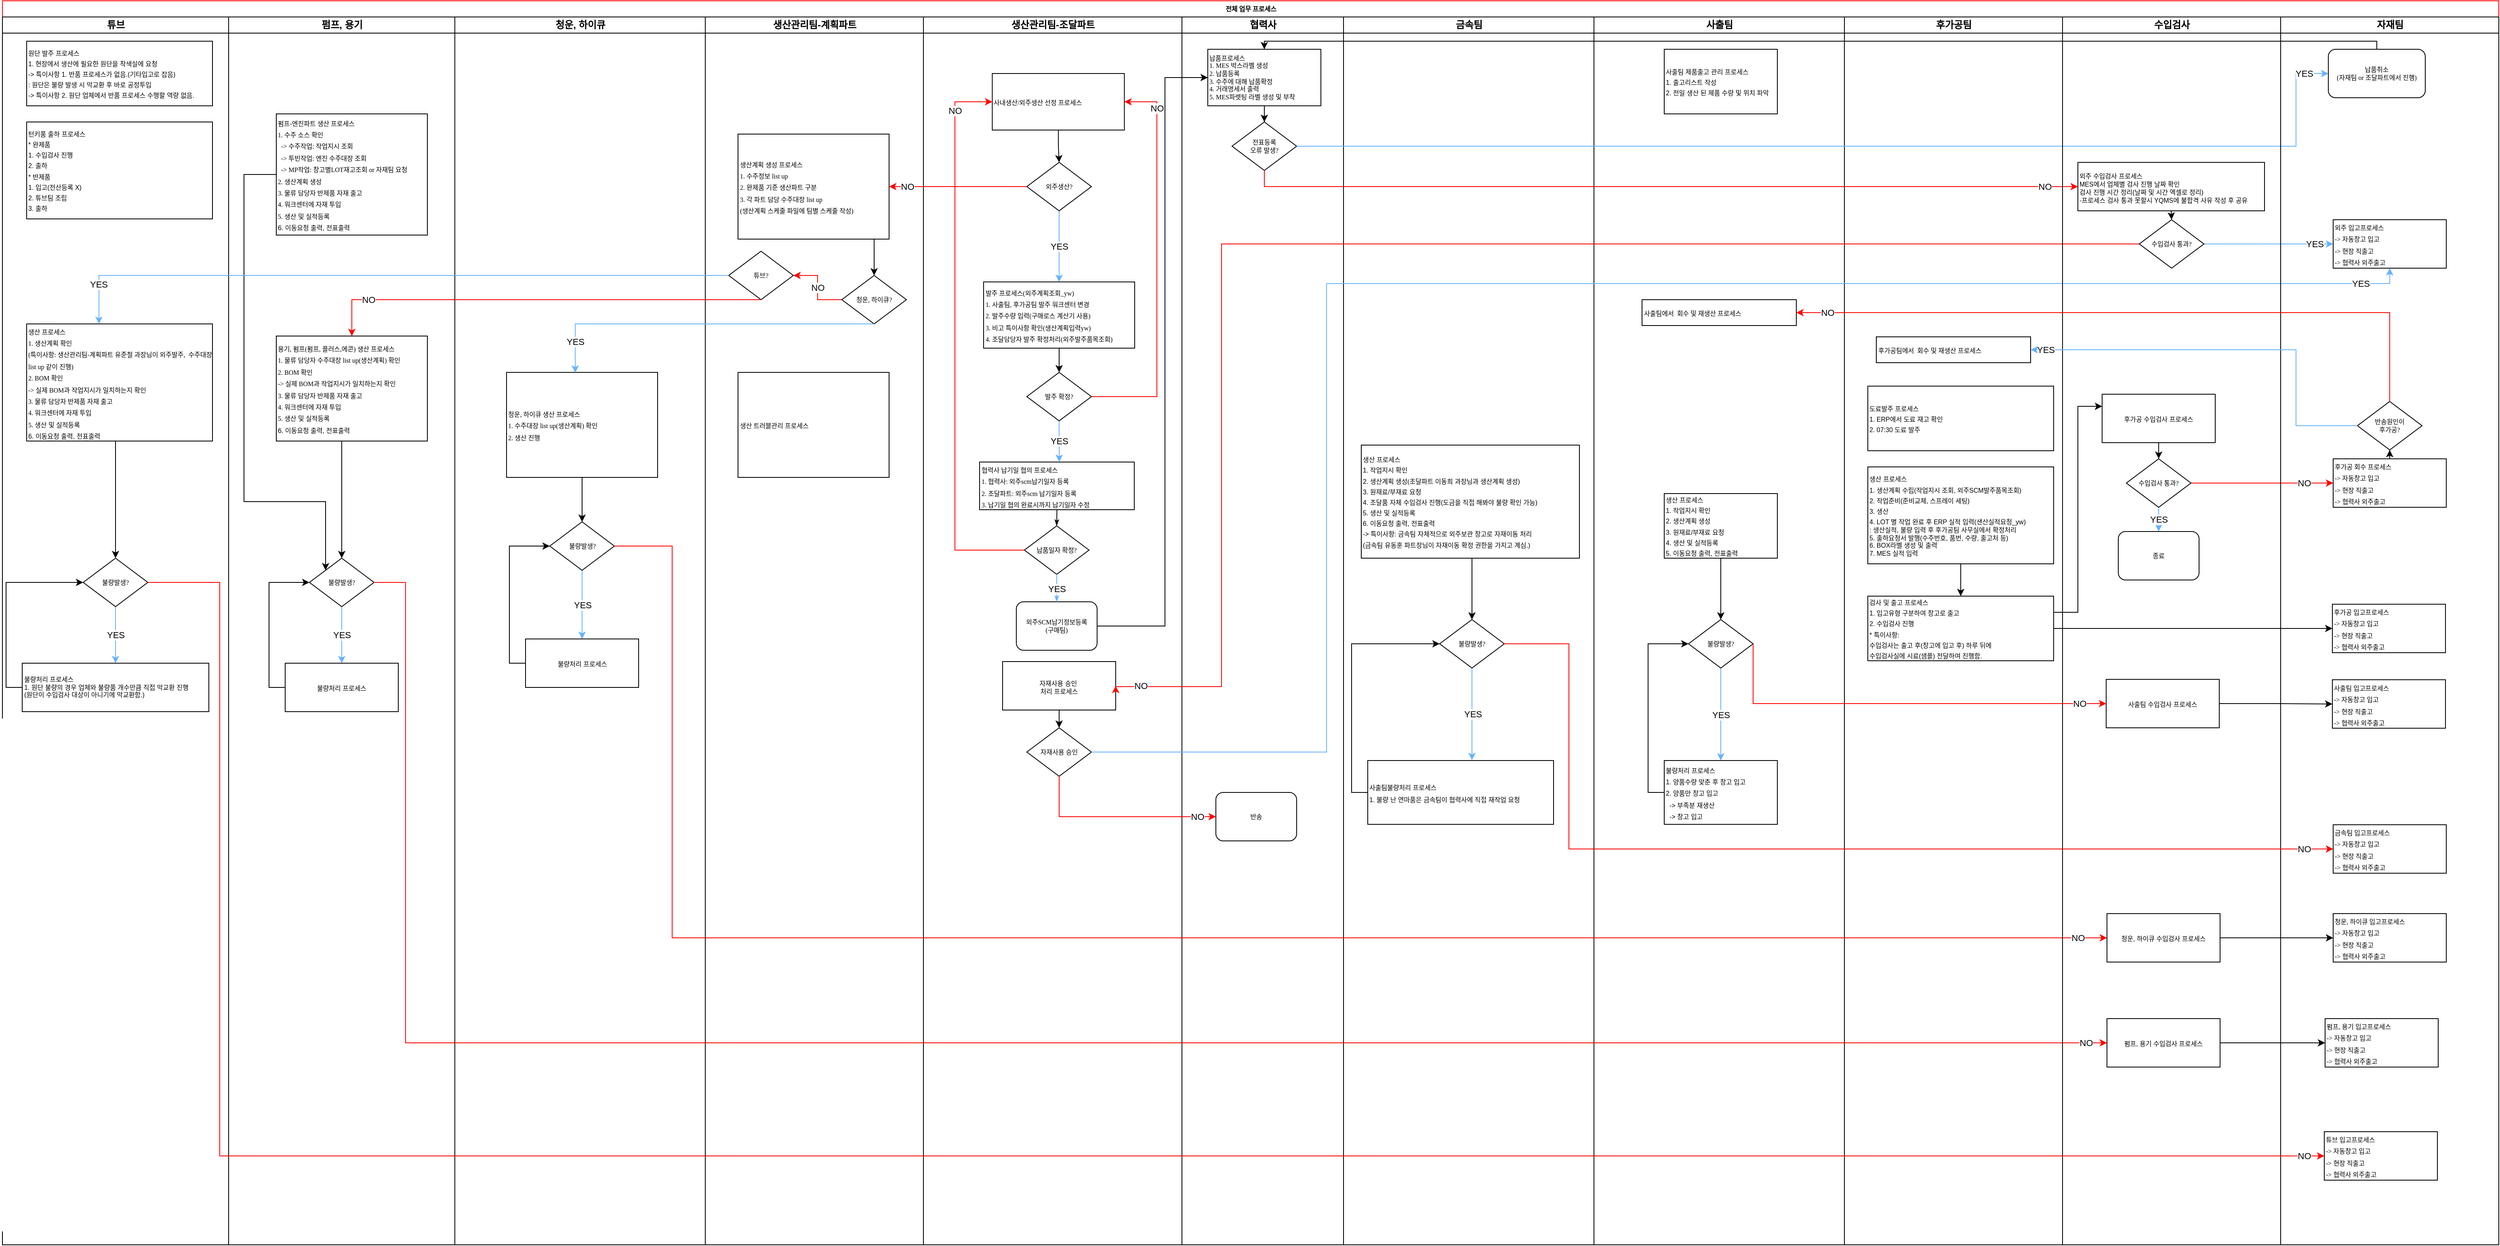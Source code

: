 <mxfile version="24.3.1" type="github">
  <diagram name="전제 업무흐름도" id="74e2e168-ea6b-b213-b513-2b3c1d86103e">
    <mxGraphModel dx="3012" dy="1751" grid="1" gridSize="10" guides="1" tooltips="1" connect="1" arrows="1" fold="1" page="1" pageScale="1" pageWidth="1100" pageHeight="850" background="none" math="0" shadow="0">
      <root>
        <mxCell id="0" />
        <mxCell id="1" parent="0" />
        <mxCell id="lvfCB4eY2tcOJgBGcnWr-17" value="전체 업무 프로세스" style="swimlane;html=1;childLayout=stackLayout;startSize=20;rounded=0;shadow=0;labelBackgroundColor=none;strokeWidth=1;fontFamily=Verdana;fontSize=8;align=center;strokeColor=#FF0000;" parent="1" vertex="1">
          <mxGeometry x="-139" y="-220" width="3090" height="1540" as="geometry" />
        </mxCell>
        <mxCell id="uqOfZayD8FsMnY-ltgmB-1" value="튜브" style="swimlane;html=1;startSize=20;" vertex="1" parent="lvfCB4eY2tcOJgBGcnWr-17">
          <mxGeometry y="20" width="280" height="1520" as="geometry" />
        </mxCell>
        <mxCell id="uqOfZayD8FsMnY-ltgmB-2" value="&lt;span style=&quot;font-family: Verdana; font-size: 8px;&quot;&gt;생산 프로세스&lt;/span&gt;&lt;div&gt;&lt;span style=&quot;font-family: Verdana; font-size: 8px;&quot;&gt;1. 생산계획 확인&amp;nbsp;&lt;/span&gt;&lt;/div&gt;&lt;div&gt;&lt;span style=&quot;font-family: Verdana; font-size: 8px;&quot;&gt;(특이사항: 생산관리팀-계획파트 유준철 과장님이 외주발주,&amp;nbsp; 수주대장 list up 같이 진행)&lt;/span&gt;&lt;/div&gt;&lt;div&gt;&lt;div&gt;&lt;span style=&quot;font-family: Verdana; font-size: 8px; background-color: initial;&quot;&gt;2. BOM 확인&lt;/span&gt;&lt;br&gt;&lt;/div&gt;&lt;div&gt;&lt;span style=&quot;font-family: Verdana; font-size: 8px;&quot;&gt;-&amp;gt; 실제 BOM과 작업지시가 일치하는지 확인&lt;/span&gt;&lt;/div&gt;&lt;div&gt;&lt;span style=&quot;font-family: Verdana; font-size: 8px; background-color: initial;&quot;&gt;3. 물류 담당자 반제품 자재 출고&lt;/span&gt;&lt;/div&gt;&lt;div&gt;&lt;span style=&quot;font-family: Verdana; font-size: 8px; background-color: initial;&quot;&gt;4. 워크센터에 자재 투입&lt;/span&gt;&lt;/div&gt;&lt;div&gt;&lt;div&gt;&lt;span style=&quot;font-family: Verdana; font-size: 8px;&quot;&gt;5.&amp;nbsp;&lt;/span&gt;&lt;span style=&quot;font-size: 8px; background-color: initial;&quot;&gt;생산 및 실적등록&lt;/span&gt;&lt;/div&gt;&lt;span style=&quot;font-size: 8px;&quot;&gt;6. 이동요청 출력, 전표출력&lt;/span&gt;&lt;/div&gt;&lt;/div&gt;" style="rounded=0;whiteSpace=wrap;html=1;align=left;" vertex="1" parent="uqOfZayD8FsMnY-ltgmB-1">
          <mxGeometry x="30" y="380" width="230" height="145" as="geometry" />
        </mxCell>
        <mxCell id="uqOfZayD8FsMnY-ltgmB-5" value="YES" style="edgeStyle=orthogonalEdgeStyle;rounded=0;orthogonalLoop=1;jettySize=auto;html=1;strokeColor=#66B2FF;" edge="1" parent="uqOfZayD8FsMnY-ltgmB-1" source="uqOfZayD8FsMnY-ltgmB-6" target="uqOfZayD8FsMnY-ltgmB-9">
          <mxGeometry relative="1" as="geometry" />
        </mxCell>
        <mxCell id="uqOfZayD8FsMnY-ltgmB-6" value="불량발생?" style="rhombus;whiteSpace=wrap;html=1;rounded=0;shadow=0;labelBackgroundColor=none;strokeWidth=1;fontFamily=Verdana;fontSize=8;align=center;" vertex="1" parent="uqOfZayD8FsMnY-ltgmB-1">
          <mxGeometry x="100" y="670" width="80" height="60" as="geometry" />
        </mxCell>
        <mxCell id="uqOfZayD8FsMnY-ltgmB-7" style="edgeStyle=orthogonalEdgeStyle;rounded=0;orthogonalLoop=1;jettySize=auto;html=1;" edge="1" parent="uqOfZayD8FsMnY-ltgmB-1">
          <mxGeometry relative="1" as="geometry">
            <mxPoint x="140" y="525" as="sourcePoint" />
            <mxPoint x="140" y="670" as="targetPoint" />
          </mxGeometry>
        </mxCell>
        <mxCell id="uqOfZayD8FsMnY-ltgmB-8" style="edgeStyle=orthogonalEdgeStyle;rounded=0;orthogonalLoop=1;jettySize=auto;html=1;exitX=0;exitY=0.5;exitDx=0;exitDy=0;entryX=0;entryY=0.5;entryDx=0;entryDy=0;" edge="1" parent="uqOfZayD8FsMnY-ltgmB-1" source="uqOfZayD8FsMnY-ltgmB-9" target="uqOfZayD8FsMnY-ltgmB-6">
          <mxGeometry relative="1" as="geometry" />
        </mxCell>
        <mxCell id="uqOfZayD8FsMnY-ltgmB-9" value="&lt;div style=&quot;font-size: 8px;&quot;&gt;&lt;span style=&quot;font-size: 8px; background-color: initial;&quot;&gt;불량처리 프로세스&lt;/span&gt;&lt;/div&gt;&lt;div style=&quot;font-size: 8px;&quot;&gt;&lt;font style=&quot;font-size: 8px;&quot;&gt;1. 원단 불량의 경우 업체와 불량품 개수만큼 직접 막교환 진행&lt;/font&gt;&lt;/div&gt;&lt;div style=&quot;font-size: 8px;&quot;&gt;&lt;font style=&quot;font-size: 8px;&quot;&gt;(원단이 수입검사 대상이 아니기에 막교환함.)&lt;/font&gt;&lt;/div&gt;" style="rounded=0;whiteSpace=wrap;html=1;align=left;fontSize=8;" vertex="1" parent="uqOfZayD8FsMnY-ltgmB-1">
          <mxGeometry x="24.5" y="800" width="231" height="60" as="geometry" />
        </mxCell>
        <mxCell id="uqOfZayD8FsMnY-ltgmB-40" value="&lt;span style=&quot;font-size: 8px;&quot;&gt;원단 발주 프로세스&lt;/span&gt;&lt;div&gt;&lt;span style=&quot;font-size: 8px;&quot;&gt;1. 현장에서 생산에 필요한 원단을 착색실에 요청&lt;br&gt;&lt;/span&gt;&lt;div&gt;&lt;span style=&quot;font-size: 8px;&quot;&gt;-&amp;gt; 특이사항 1.&amp;nbsp;&lt;/span&gt;&lt;span style=&quot;font-size: 8px; background-color: initial;&quot;&gt;반품 프로세스가 없음.(기타입고로 잡음)&amp;nbsp;&lt;/span&gt;&lt;/div&gt;&lt;/div&gt;&lt;div&gt;&lt;span style=&quot;font-size: 8px; background-color: initial;&quot;&gt;:&amp;nbsp;&lt;/span&gt;&lt;span style=&quot;font-size: 8px; background-color: initial;&quot;&gt;원단은 불량 발생 시 막교환 후 바로 공정투입&lt;/span&gt;&lt;/div&gt;&lt;div&gt;&lt;span style=&quot;font-size: 8px; background-color: initial;&quot;&gt;-&amp;gt; 특이사항 2. 원단 업체에서 반품 프로세스 수행할 역량 없음.&lt;/span&gt;&lt;/div&gt;" style="rounded=0;whiteSpace=wrap;html=1;align=left;fontSize=11;fontFamily=Helvetica;" vertex="1" parent="uqOfZayD8FsMnY-ltgmB-1">
          <mxGeometry x="30" y="30" width="230" height="80" as="geometry" />
        </mxCell>
        <mxCell id="uqOfZayD8FsMnY-ltgmB-41" value="&lt;span style=&quot;font-size: 8px;&quot;&gt;턴키품 출하 프로세스&lt;/span&gt;&lt;div&gt;&lt;span style=&quot;font-size: 8px;&quot;&gt;* 완제품&lt;/span&gt;&lt;/div&gt;&lt;div&gt;&lt;span style=&quot;font-size: 8px;&quot;&gt;1. 수입검사 진행&lt;br&gt;&lt;/span&gt;&lt;div&gt;&lt;span style=&quot;font-size: 8px;&quot;&gt;2. 출하&lt;/span&gt;&lt;/div&gt;&lt;/div&gt;&lt;div&gt;&lt;span style=&quot;font-size: 8px;&quot;&gt;* 반제품&lt;/span&gt;&lt;/div&gt;&lt;div&gt;&lt;span style=&quot;font-size: 8px;&quot;&gt;1. 입고(전산등록 X)&lt;/span&gt;&lt;/div&gt;&lt;div&gt;&lt;span style=&quot;font-size: 8px;&quot;&gt;2. 튜브팀 조립&lt;/span&gt;&lt;/div&gt;&lt;div&gt;&lt;span style=&quot;font-size: 8px;&quot;&gt;3. 출하&lt;/span&gt;&lt;/div&gt;" style="rounded=0;whiteSpace=wrap;html=1;align=left;fontSize=11;fontFamily=Helvetica;" vertex="1" parent="uqOfZayD8FsMnY-ltgmB-1">
          <mxGeometry x="30" y="130" width="230" height="120" as="geometry" />
        </mxCell>
        <mxCell id="lvfCB4eY2tcOJgBGcnWr-20" value="펌프, 용기" style="swimlane;html=1;startSize=20;" parent="lvfCB4eY2tcOJgBGcnWr-17" vertex="1">
          <mxGeometry x="280" y="20" width="280" height="1520" as="geometry" />
        </mxCell>
        <mxCell id="lvfCB4eY2tcOJgBGcnWr-21" value="&lt;span style=&quot;font-family: Verdana; font-size: 8px;&quot;&gt;용기,&amp;nbsp;&lt;/span&gt;&lt;span style=&quot;font-family: Verdana; font-size: 8px;&quot;&gt;펌프(펌프, 플러스,에콘)&lt;/span&gt;&lt;span style=&quot;font-family: Verdana; font-size: 8px;&quot;&gt;&amp;nbsp;생산 프로세스&lt;/span&gt;&lt;div&gt;&lt;span style=&quot;font-family: Verdana; font-size: 8px;&quot;&gt;1. 물류 담당자 수주대장 list up(생산계획) 확인&lt;/span&gt;&lt;/div&gt;&lt;div&gt;&lt;span style=&quot;font-family: Verdana; font-size: 8px;&quot;&gt;2. BOM 확인&lt;/span&gt;&lt;/div&gt;&lt;div&gt;&lt;span style=&quot;font-family: Verdana; font-size: 8px;&quot;&gt;-&amp;gt; 실제 BOM과 작업지시가 일치하는지 확인&lt;/span&gt;&lt;/div&gt;&lt;div&gt;&lt;span style=&quot;font-family: Verdana; font-size: 8px; background-color: initial;&quot;&gt;3. 물류 담당자 반제품 자재 출고&lt;/span&gt;&lt;/div&gt;&lt;div&gt;&lt;span style=&quot;font-family: Verdana; font-size: 8px; background-color: initial;&quot;&gt;4. 워크센터에 자재 투입&lt;/span&gt;&lt;/div&gt;&lt;div&gt;&lt;div&gt;&lt;span style=&quot;font-family: Verdana; font-size: 8px;&quot;&gt;5.&amp;nbsp;&lt;/span&gt;&lt;span style=&quot;font-size: 8px; background-color: initial;&quot;&gt;생산 및 실적등록&lt;/span&gt;&lt;/div&gt;&lt;span style=&quot;font-size: 8px;&quot;&gt;6. 이동요청 출력, 전표출력&lt;/span&gt;&lt;/div&gt;" style="rounded=0;whiteSpace=wrap;html=1;align=left;" parent="lvfCB4eY2tcOJgBGcnWr-20" vertex="1">
          <mxGeometry x="59" y="395" width="187" height="130" as="geometry" />
        </mxCell>
        <mxCell id="p5eEpcaX0zVZrQScbjed-17" style="edgeStyle=orthogonalEdgeStyle;rounded=0;orthogonalLoop=1;jettySize=auto;html=1;exitX=0;exitY=0.5;exitDx=0;exitDy=0;entryX=0;entryY=0;entryDx=0;entryDy=0;" parent="lvfCB4eY2tcOJgBGcnWr-20" source="p5eEpcaX0zVZrQScbjed-9" target="p5eEpcaX0zVZrQScbjed-16" edge="1">
          <mxGeometry relative="1" as="geometry">
            <Array as="points">
              <mxPoint x="19" y="195" />
              <mxPoint x="19" y="600" />
              <mxPoint x="120" y="600" />
            </Array>
          </mxGeometry>
        </mxCell>
        <mxCell id="p5eEpcaX0zVZrQScbjed-9" value="&lt;span style=&quot;font-family: Verdana; font-size: 8px;&quot;&gt;펌프-엔진파트 생산 프로세스&lt;/span&gt;&lt;div&gt;&lt;span style=&quot;font-family: Verdana; font-size: 8px;&quot;&gt;1. 수주 소스 확인&lt;/span&gt;&lt;/div&gt;&lt;div&gt;&lt;span style=&quot;font-family: Verdana; font-size: 8px;&quot;&gt;&amp;nbsp; -&amp;gt; 수주작업: 작업지시 조회&lt;/span&gt;&lt;/div&gt;&lt;div&gt;&lt;span style=&quot;font-family: Verdana; font-size: 8px;&quot;&gt;&amp;nbsp; -&amp;gt; 투빈작업: 엔진 수주대장 조회&lt;/span&gt;&lt;/div&gt;&lt;div&gt;&lt;span style=&quot;font-family: Verdana; font-size: 8px;&quot;&gt;&amp;nbsp; -&amp;gt; MP작업: 창고별LOT재고조회 or 자재팀 요청&lt;/span&gt;&lt;/div&gt;&lt;div&gt;&lt;span style=&quot;font-family: Verdana; font-size: 8px;&quot;&gt;2. 생산계획 생성&lt;/span&gt;&lt;/div&gt;&lt;div&gt;&lt;span style=&quot;font-family: Verdana; font-size: 8px;&quot;&gt;3. 물류 담당자 반제품 자재 출고&lt;/span&gt;&lt;/div&gt;&lt;div&gt;&lt;span style=&quot;font-family: Verdana; font-size: 8px;&quot;&gt;4. 워크센터에 자재 투입&lt;/span&gt;&lt;/div&gt;&lt;div&gt;&lt;span style=&quot;font-family: Verdana; font-size: 8px;&quot;&gt;5.&amp;nbsp;&lt;/span&gt;&lt;span style=&quot;font-size: 8px; background-color: initial;&quot;&gt;생산 및 실적등록&lt;/span&gt;&lt;/div&gt;&lt;span style=&quot;font-size: 8px;&quot;&gt;6. 이동요청 출력, 전표출력&lt;/span&gt;" style="rounded=0;whiteSpace=wrap;html=1;align=left;" parent="lvfCB4eY2tcOJgBGcnWr-20" vertex="1">
          <mxGeometry x="59" y="120" width="187" height="150" as="geometry" />
        </mxCell>
        <mxCell id="p5eEpcaX0zVZrQScbjed-23" value="YES" style="edgeStyle=orthogonalEdgeStyle;rounded=0;orthogonalLoop=1;jettySize=auto;html=1;strokeColor=#66B2FF;" parent="lvfCB4eY2tcOJgBGcnWr-20" source="p5eEpcaX0zVZrQScbjed-16" target="p5eEpcaX0zVZrQScbjed-20" edge="1">
          <mxGeometry relative="1" as="geometry" />
        </mxCell>
        <mxCell id="p5eEpcaX0zVZrQScbjed-16" value="불량발생?" style="rhombus;whiteSpace=wrap;html=1;rounded=0;shadow=0;labelBackgroundColor=none;strokeWidth=1;fontFamily=Verdana;fontSize=8;align=center;" parent="lvfCB4eY2tcOJgBGcnWr-20" vertex="1">
          <mxGeometry x="100" y="670" width="80" height="60" as="geometry" />
        </mxCell>
        <mxCell id="p5eEpcaX0zVZrQScbjed-18" style="edgeStyle=orthogonalEdgeStyle;rounded=0;orthogonalLoop=1;jettySize=auto;html=1;" parent="lvfCB4eY2tcOJgBGcnWr-20" edge="1">
          <mxGeometry relative="1" as="geometry">
            <mxPoint x="140" y="525" as="sourcePoint" />
            <mxPoint x="140" y="670" as="targetPoint" />
          </mxGeometry>
        </mxCell>
        <mxCell id="p5eEpcaX0zVZrQScbjed-29" style="edgeStyle=orthogonalEdgeStyle;rounded=0;orthogonalLoop=1;jettySize=auto;html=1;exitX=0;exitY=0.5;exitDx=0;exitDy=0;entryX=0;entryY=0.5;entryDx=0;entryDy=0;" parent="lvfCB4eY2tcOJgBGcnWr-20" source="p5eEpcaX0zVZrQScbjed-20" target="p5eEpcaX0zVZrQScbjed-16" edge="1">
          <mxGeometry relative="1" as="geometry" />
        </mxCell>
        <mxCell id="p5eEpcaX0zVZrQScbjed-20" value="&lt;font style=&quot;font-size: 8px;&quot;&gt;불량처리 프로세스&lt;/font&gt;" style="rounded=0;whiteSpace=wrap;html=1;" parent="lvfCB4eY2tcOJgBGcnWr-20" vertex="1">
          <mxGeometry x="70" y="800" width="140" height="60" as="geometry" />
        </mxCell>
        <mxCell id="lvfCB4eY2tcOJgBGcnWr-22" value="청운, 하이큐" style="swimlane;html=1;startSize=20;" parent="lvfCB4eY2tcOJgBGcnWr-17" vertex="1">
          <mxGeometry x="560" y="20" width="310" height="1520" as="geometry" />
        </mxCell>
        <mxCell id="p5eEpcaX0zVZrQScbjed-19" value="" style="edgeStyle=orthogonalEdgeStyle;rounded=0;orthogonalLoop=1;jettySize=auto;html=1;" parent="lvfCB4eY2tcOJgBGcnWr-22" source="lvfCB4eY2tcOJgBGcnWr-23" target="p5eEpcaX0zVZrQScbjed-15" edge="1">
          <mxGeometry relative="1" as="geometry" />
        </mxCell>
        <mxCell id="lvfCB4eY2tcOJgBGcnWr-23" value="&lt;div&gt;&lt;font face=&quot;Verdana&quot;&gt;&lt;span style=&quot;font-size: 8px;&quot;&gt;청운, 하이큐 생산 프로세스&lt;/span&gt;&lt;/font&gt;&lt;/div&gt;&lt;div&gt;&lt;font face=&quot;Verdana&quot;&gt;&lt;span style=&quot;font-size: 8px;&quot;&gt;1.&amp;nbsp;&lt;/span&gt;&lt;/font&gt;&lt;span style=&quot;font-family: Verdana; font-size: 8px; background-color: initial;&quot;&gt;수주대장 list up(생산계획) 확인&lt;/span&gt;&lt;/div&gt;&lt;div&gt;&lt;span style=&quot;font-family: Verdana; font-size: 8px; background-color: initial;&quot;&gt;2. 생산 진행&lt;/span&gt;&lt;/div&gt;" style="rounded=0;whiteSpace=wrap;html=1;align=left;" parent="lvfCB4eY2tcOJgBGcnWr-22" vertex="1">
          <mxGeometry x="64" y="440" width="187" height="130" as="geometry" />
        </mxCell>
        <mxCell id="p5eEpcaX0zVZrQScbjed-24" value="YES" style="edgeStyle=orthogonalEdgeStyle;rounded=0;orthogonalLoop=1;jettySize=auto;html=1;strokeColor=#66B2FF;" parent="lvfCB4eY2tcOJgBGcnWr-22" source="p5eEpcaX0zVZrQScbjed-15" target="p5eEpcaX0zVZrQScbjed-21" edge="1">
          <mxGeometry relative="1" as="geometry" />
        </mxCell>
        <mxCell id="p5eEpcaX0zVZrQScbjed-15" value="불량발생?" style="rhombus;whiteSpace=wrap;html=1;rounded=0;shadow=0;labelBackgroundColor=none;strokeWidth=1;fontFamily=Verdana;fontSize=8;align=center;" parent="lvfCB4eY2tcOJgBGcnWr-22" vertex="1">
          <mxGeometry x="117.5" y="625" width="80" height="60" as="geometry" />
        </mxCell>
        <mxCell id="p5eEpcaX0zVZrQScbjed-28" style="edgeStyle=orthogonalEdgeStyle;rounded=0;orthogonalLoop=1;jettySize=auto;html=1;exitX=0;exitY=0.5;exitDx=0;exitDy=0;entryX=0;entryY=0.5;entryDx=0;entryDy=0;" parent="lvfCB4eY2tcOJgBGcnWr-22" source="p5eEpcaX0zVZrQScbjed-21" target="p5eEpcaX0zVZrQScbjed-15" edge="1">
          <mxGeometry relative="1" as="geometry" />
        </mxCell>
        <mxCell id="p5eEpcaX0zVZrQScbjed-21" value="&lt;font style=&quot;font-size: 8px;&quot;&gt;불량처리 프로세스&lt;/font&gt;" style="rounded=0;whiteSpace=wrap;html=1;" parent="lvfCB4eY2tcOJgBGcnWr-22" vertex="1">
          <mxGeometry x="87.5" y="770" width="140" height="60" as="geometry" />
        </mxCell>
        <mxCell id="lvfCB4eY2tcOJgBGcnWr-24" value="생산관리팀-계획파트" style="swimlane;html=1;startSize=20;" parent="lvfCB4eY2tcOJgBGcnWr-17" vertex="1">
          <mxGeometry x="870" y="20" width="270" height="1520" as="geometry" />
        </mxCell>
        <mxCell id="lvfCB4eY2tcOJgBGcnWr-25" value="" style="edgeStyle=orthogonalEdgeStyle;rounded=0;orthogonalLoop=1;jettySize=auto;html=1;" parent="lvfCB4eY2tcOJgBGcnWr-24" source="lvfCB4eY2tcOJgBGcnWr-26" target="lvfCB4eY2tcOJgBGcnWr-27" edge="1">
          <mxGeometry relative="1" as="geometry">
            <Array as="points">
              <mxPoint x="209" y="290" />
              <mxPoint x="209" y="290" />
            </Array>
          </mxGeometry>
        </mxCell>
        <mxCell id="lvfCB4eY2tcOJgBGcnWr-26" value="&lt;div&gt;&lt;font face=&quot;Verdana&quot;&gt;&lt;span style=&quot;font-size: 8px;&quot;&gt;생산계획 생성 프로세스&lt;/span&gt;&lt;/font&gt;&lt;/div&gt;&lt;div&gt;&lt;font face=&quot;Verdana&quot;&gt;&lt;span style=&quot;font-size: 8px;&quot;&gt;1. 수주정보 list up&lt;/span&gt;&lt;/font&gt;&lt;/div&gt;&lt;div&gt;&lt;font face=&quot;Verdana&quot;&gt;&lt;span style=&quot;font-size: 8px;&quot;&gt;2. 완제품 기준 생산파트 구분&lt;/span&gt;&lt;/font&gt;&lt;/div&gt;&lt;div&gt;&lt;font face=&quot;Verdana&quot;&gt;&lt;span style=&quot;font-size: 8px;&quot;&gt;3. 각 파트 담당 수주대장 list up&lt;/span&gt;&lt;/font&gt;&lt;/div&gt;&lt;div&gt;&lt;font face=&quot;Verdana&quot;&gt;&lt;span style=&quot;font-size: 8px;&quot;&gt;(&lt;/span&gt;&lt;/font&gt;&lt;span style=&quot;font-size: 8px; font-family: Verdana; background-color: initial;&quot;&gt;생산계획 스케줄 파일에 팀별 스케줄 작성)&lt;/span&gt;&lt;/div&gt;" style="rounded=0;whiteSpace=wrap;html=1;align=left;" parent="lvfCB4eY2tcOJgBGcnWr-24" vertex="1">
          <mxGeometry x="40.5" y="145" width="187" height="130" as="geometry" />
        </mxCell>
        <mxCell id="uqOfZayD8FsMnY-ltgmB-38" value="NO" style="edgeStyle=orthogonalEdgeStyle;rounded=0;orthogonalLoop=1;jettySize=auto;html=1;exitX=0;exitY=0.5;exitDx=0;exitDy=0;entryX=1;entryY=0.5;entryDx=0;entryDy=0;strokeColor=#FF0000;" edge="1" parent="lvfCB4eY2tcOJgBGcnWr-24" source="lvfCB4eY2tcOJgBGcnWr-27" target="uqOfZayD8FsMnY-ltgmB-37">
          <mxGeometry relative="1" as="geometry" />
        </mxCell>
        <mxCell id="lvfCB4eY2tcOJgBGcnWr-27" value="청운, 하이큐?" style="rhombus;whiteSpace=wrap;html=1;rounded=0;shadow=0;labelBackgroundColor=none;strokeWidth=1;fontFamily=Verdana;fontSize=8;align=center;" parent="lvfCB4eY2tcOJgBGcnWr-24" vertex="1">
          <mxGeometry x="169" y="320" width="80" height="60" as="geometry" />
        </mxCell>
        <mxCell id="p5eEpcaX0zVZrQScbjed-31" value="&lt;font face=&quot;Verdana&quot;&gt;&lt;span style=&quot;font-size: 8px;&quot;&gt;생산 트러블관리 프로세스&lt;/span&gt;&lt;/font&gt;" style="rounded=0;whiteSpace=wrap;html=1;align=left;" parent="lvfCB4eY2tcOJgBGcnWr-24" vertex="1">
          <mxGeometry x="40.5" y="440" width="187" height="130" as="geometry" />
        </mxCell>
        <mxCell id="uqOfZayD8FsMnY-ltgmB-37" value="튜브?" style="rhombus;whiteSpace=wrap;html=1;rounded=0;shadow=0;labelBackgroundColor=none;strokeWidth=1;fontFamily=Verdana;fontSize=8;align=center;" vertex="1" parent="lvfCB4eY2tcOJgBGcnWr-24">
          <mxGeometry x="29" y="290" width="80" height="60" as="geometry" />
        </mxCell>
        <mxCell id="lvfCB4eY2tcOJgBGcnWr-28" value="생산관리팀-조달파트" style="swimlane;html=1;startSize=20;" parent="lvfCB4eY2tcOJgBGcnWr-17" vertex="1">
          <mxGeometry x="1140" y="20" width="320" height="1520" as="geometry" />
        </mxCell>
        <mxCell id="lvfCB4eY2tcOJgBGcnWr-29" value="&lt;span style=&quot;font-family: Verdana; font-size: 8px;&quot;&gt;협력사 납기일 협의 프로세스&lt;br&gt;&lt;/span&gt;&lt;div&gt;&lt;span style=&quot;font-family: Verdana; font-size: 8px;&quot;&gt;1.&amp;nbsp;&lt;/span&gt;&lt;span style=&quot;font-family: Verdana; font-size: 8px; background-color: initial;&quot;&gt;협력사: 외주scm납기일자 등록&lt;/span&gt;&lt;/div&gt;&lt;div&gt;&lt;span style=&quot;font-family: Verdana; font-size: 8px;&quot;&gt;2.&amp;nbsp;&lt;/span&gt;&lt;span style=&quot;font-family: Verdana; font-size: 8px; background-color: initial;&quot;&gt;조달파트: 외주scm 납기일자 등록&lt;/span&gt;&lt;/div&gt;&lt;div&gt;&lt;span style=&quot;font-family: Verdana; font-size: 8px; background-color: initial;&quot;&gt;3. 납기일 협의 완료시까지 납기일자 수정&lt;/span&gt;&lt;/div&gt;" style="rounded=0;whiteSpace=wrap;html=1;align=left;" parent="lvfCB4eY2tcOJgBGcnWr-28" vertex="1">
          <mxGeometry x="69.5" y="551" width="191.5" height="59" as="geometry" />
        </mxCell>
        <mxCell id="lvfCB4eY2tcOJgBGcnWr-30" value="&lt;span style=&quot;color: rgb(0, 0, 0); font-family: Verdana; font-size: 8px; font-style: normal; font-variant-ligatures: normal; font-variant-caps: normal; font-weight: 400; letter-spacing: normal; orphans: 2; text-align: center; text-indent: 0px; text-transform: none; widows: 2; word-spacing: 0px; -webkit-text-stroke-width: 0px; white-space: normal; background-color: rgb(251, 251, 251); text-decoration-thickness: initial; text-decoration-style: initial; text-decoration-color: initial; display: inline !important; float: none;&quot;&gt;납품일자 확정?&lt;/span&gt;" style="rhombus;whiteSpace=wrap;html=1;rounded=0;shadow=0;labelBackgroundColor=none;strokeWidth=1;fontFamily=Verdana;fontSize=8;align=center;" parent="lvfCB4eY2tcOJgBGcnWr-28" vertex="1">
          <mxGeometry x="125" y="630" width="80" height="60" as="geometry" />
        </mxCell>
        <mxCell id="lvfCB4eY2tcOJgBGcnWr-31" style="edgeStyle=orthogonalEdgeStyle;rounded=1;html=1;labelBackgroundColor=none;startArrow=none;startFill=0;startSize=5;endArrow=classicThin;endFill=1;endSize=5;jettySize=auto;orthogonalLoop=1;strokeWidth=1;fontFamily=Verdana;fontSize=8;exitX=0.5;exitY=1;exitDx=0;exitDy=0;entryX=0.5;entryY=0;entryDx=0;entryDy=0;" parent="lvfCB4eY2tcOJgBGcnWr-28" source="lvfCB4eY2tcOJgBGcnWr-29" target="lvfCB4eY2tcOJgBGcnWr-30" edge="1">
          <mxGeometry relative="1" as="geometry">
            <mxPoint x="120" y="493" as="sourcePoint" />
            <mxPoint x="190" y="498" as="targetPoint" />
          </mxGeometry>
        </mxCell>
        <mxCell id="lvfCB4eY2tcOJgBGcnWr-35" style="edgeStyle=orthogonalEdgeStyle;rounded=0;orthogonalLoop=1;jettySize=auto;html=1;entryX=0.5;entryY=0;entryDx=0;entryDy=0;" parent="lvfCB4eY2tcOJgBGcnWr-28" source="lvfCB4eY2tcOJgBGcnWr-36" target="lvfCB4eY2tcOJgBGcnWr-37" edge="1">
          <mxGeometry relative="1" as="geometry" />
        </mxCell>
        <mxCell id="lvfCB4eY2tcOJgBGcnWr-36" value="&lt;font style=&quot;font-size: 8px;&quot;&gt;자재사용 승인&amp;nbsp;&lt;/font&gt;&lt;div style=&quot;font-size: 8px;&quot;&gt;&lt;font style=&quot;font-size: 8px;&quot;&gt;처리&amp;nbsp;&lt;span style=&quot;background-color: initial;&quot;&gt;프로세스&lt;/span&gt;&lt;/font&gt;&lt;/div&gt;" style="rounded=0;whiteSpace=wrap;html=1;" parent="lvfCB4eY2tcOJgBGcnWr-28" vertex="1">
          <mxGeometry x="98" y="798" width="140" height="60" as="geometry" />
        </mxCell>
        <mxCell id="lvfCB4eY2tcOJgBGcnWr-37" value="자재사용 승인" style="rhombus;whiteSpace=wrap;html=1;rounded=0;shadow=0;labelBackgroundColor=none;strokeWidth=1;fontFamily=Verdana;fontSize=8;align=center;" parent="lvfCB4eY2tcOJgBGcnWr-28" vertex="1">
          <mxGeometry x="128" y="880" width="80" height="60" as="geometry" />
        </mxCell>
        <mxCell id="lvfCB4eY2tcOJgBGcnWr-38" value="YES" style="edgeStyle=orthogonalEdgeStyle;rounded=0;orthogonalLoop=1;jettySize=auto;html=1;strokeColor=#66B2FF;entryX=0.515;entryY=-0.003;entryDx=0;entryDy=0;entryPerimeter=0;" parent="lvfCB4eY2tcOJgBGcnWr-28" source="lvfCB4eY2tcOJgBGcnWr-39" target="lvfCB4eY2tcOJgBGcnWr-29" edge="1">
          <mxGeometry relative="1" as="geometry" />
        </mxCell>
        <mxCell id="lvfCB4eY2tcOJgBGcnWr-39" value="발주 확정?" style="rhombus;whiteSpace=wrap;html=1;rounded=0;shadow=0;labelBackgroundColor=none;strokeWidth=1;fontFamily=Verdana;fontSize=8;align=center;" parent="lvfCB4eY2tcOJgBGcnWr-28" vertex="1">
          <mxGeometry x="128" y="440" width="80" height="60" as="geometry" />
        </mxCell>
        <mxCell id="lvfCB4eY2tcOJgBGcnWr-40" value="" style="edgeStyle=orthogonalEdgeStyle;rounded=0;orthogonalLoop=1;jettySize=auto;html=1;" parent="lvfCB4eY2tcOJgBGcnWr-28" source="lvfCB4eY2tcOJgBGcnWr-41" target="lvfCB4eY2tcOJgBGcnWr-39" edge="1">
          <mxGeometry relative="1" as="geometry" />
        </mxCell>
        <mxCell id="lvfCB4eY2tcOJgBGcnWr-41" value="&lt;div&gt;&lt;font face=&quot;Verdana&quot;&gt;&lt;span style=&quot;font-size: 8px;&quot;&gt;발주 프로세스&lt;/span&gt;&lt;/font&gt;&lt;span style=&quot;font-size: 8px; font-family: Verdana; background-color: initial;&quot;&gt;(외주계획조회_yw)&lt;br&gt;1. 사출팀, 후가공팀 발주 워크센터 변경&lt;/span&gt;&lt;/div&gt;&lt;div&gt;&lt;span style=&quot;font-size: 8px; font-family: Verdana; background-color: initial;&quot;&gt;2. 발주수량 입력(구매로스 계산기 사용)&lt;/span&gt;&lt;/div&gt;&lt;div&gt;&lt;span style=&quot;font-size: 8px; font-family: Verdana; background-color: initial;&quot;&gt;3. 비고 특이사항 확인(생산계획입력yw)&lt;/span&gt;&lt;/div&gt;&lt;div&gt;&lt;span style=&quot;font-size: 8px; font-family: Verdana; background-color: initial;&quot;&gt;4. 조달담당자 발주 확정처리(외주발주품목조회)&lt;/span&gt;&lt;/div&gt;" style="rounded=0;whiteSpace=wrap;html=1;align=left;" parent="lvfCB4eY2tcOJgBGcnWr-28" vertex="1">
          <mxGeometry x="74.5" y="328" width="187" height="82" as="geometry" />
        </mxCell>
        <mxCell id="lvfCB4eY2tcOJgBGcnWr-42" style="edgeStyle=orthogonalEdgeStyle;rounded=0;orthogonalLoop=1;jettySize=auto;html=1;entryX=0.5;entryY=0;entryDx=0;entryDy=0;" parent="lvfCB4eY2tcOJgBGcnWr-28" source="lvfCB4eY2tcOJgBGcnWr-43" target="lvfCB4eY2tcOJgBGcnWr-46" edge="1">
          <mxGeometry relative="1" as="geometry" />
        </mxCell>
        <mxCell id="lvfCB4eY2tcOJgBGcnWr-43" value="&lt;font face=&quot;Verdana&quot;&gt;&lt;span style=&quot;font-size: 8px;&quot;&gt;사내생산/외주생산 선정 프로세스&lt;/span&gt;&lt;/font&gt;" style="rounded=0;whiteSpace=wrap;html=1;align=left;" parent="lvfCB4eY2tcOJgBGcnWr-28" vertex="1">
          <mxGeometry x="85.25" y="70" width="163.5" height="70" as="geometry" />
        </mxCell>
        <mxCell id="lvfCB4eY2tcOJgBGcnWr-44" value="NO" style="edgeStyle=orthogonalEdgeStyle;rounded=0;orthogonalLoop=1;jettySize=auto;html=1;exitX=0;exitY=0.5;exitDx=0;exitDy=0;entryX=0;entryY=0.5;entryDx=0;entryDy=0;strokeColor=#FF0000;" parent="lvfCB4eY2tcOJgBGcnWr-28" source="lvfCB4eY2tcOJgBGcnWr-30" target="lvfCB4eY2tcOJgBGcnWr-43" edge="1">
          <mxGeometry x="0.835" relative="1" as="geometry">
            <mxPoint x="18" y="665" as="sourcePoint" />
            <mxPoint x="-27" y="150" as="targetPoint" />
            <Array as="points">
              <mxPoint x="39" y="660" />
              <mxPoint x="39" y="105" />
            </Array>
            <mxPoint as="offset" />
          </mxGeometry>
        </mxCell>
        <mxCell id="lvfCB4eY2tcOJgBGcnWr-45" value="YES" style="edgeStyle=orthogonalEdgeStyle;rounded=0;orthogonalLoop=1;jettySize=auto;html=1;entryX=0.5;entryY=0;entryDx=0;entryDy=0;strokeColor=#66B2FF;" parent="lvfCB4eY2tcOJgBGcnWr-28" source="lvfCB4eY2tcOJgBGcnWr-46" target="lvfCB4eY2tcOJgBGcnWr-41" edge="1">
          <mxGeometry relative="1" as="geometry" />
        </mxCell>
        <mxCell id="lvfCB4eY2tcOJgBGcnWr-46" value="외주생산?" style="rhombus;whiteSpace=wrap;html=1;rounded=0;shadow=0;labelBackgroundColor=none;strokeWidth=1;fontFamily=Verdana;fontSize=8;align=center;" parent="lvfCB4eY2tcOJgBGcnWr-28" vertex="1">
          <mxGeometry x="128" y="180" width="80" height="60" as="geometry" />
        </mxCell>
        <mxCell id="lvfCB4eY2tcOJgBGcnWr-47" value="NO" style="edgeStyle=orthogonalEdgeStyle;rounded=0;orthogonalLoop=1;jettySize=auto;html=1;entryX=1;entryY=0.5;entryDx=0;entryDy=0;strokeColor=#FF0000;exitX=1;exitY=0.5;exitDx=0;exitDy=0;" parent="lvfCB4eY2tcOJgBGcnWr-28" source="lvfCB4eY2tcOJgBGcnWr-39" target="lvfCB4eY2tcOJgBGcnWr-43" edge="1">
          <mxGeometry x="0.804" relative="1" as="geometry">
            <mxPoint x="154" y="470" as="sourcePoint" />
            <mxPoint x="199.75" y="105" as="targetPoint" />
            <Array as="points">
              <mxPoint x="289" y="470" />
              <mxPoint x="289" y="105" />
            </Array>
            <mxPoint as="offset" />
          </mxGeometry>
        </mxCell>
        <mxCell id="lvfCB4eY2tcOJgBGcnWr-48" value="협력사" style="swimlane;html=1;startSize=20;" parent="lvfCB4eY2tcOJgBGcnWr-17" vertex="1">
          <mxGeometry x="1460" y="20" width="200" height="1520" as="geometry" />
        </mxCell>
        <mxCell id="p5eEpcaX0zVZrQScbjed-32" style="edgeStyle=orthogonalEdgeStyle;rounded=0;orthogonalLoop=1;jettySize=auto;html=1;exitX=0.5;exitY=1;exitDx=0;exitDy=0;" parent="lvfCB4eY2tcOJgBGcnWr-48" source="lvfCB4eY2tcOJgBGcnWr-50" target="lvfCB4eY2tcOJgBGcnWr-51" edge="1">
          <mxGeometry relative="1" as="geometry" />
        </mxCell>
        <mxCell id="lvfCB4eY2tcOJgBGcnWr-50" value="&lt;div style=&quot;font-size: 8px;&quot;&gt;&lt;font style=&quot;font-size: 8px;&quot; face=&quot;Verdana&quot;&gt;납품프로세스&lt;/font&gt;&lt;/div&gt;&lt;div style=&quot;font-size: 8px;&quot;&gt;&lt;font style=&quot;font-size: 8px;&quot; face=&quot;Verdana&quot;&gt;1. MES 박스라벨 생성&amp;nbsp;&lt;/font&gt;&lt;/div&gt;&lt;div style=&quot;font-size: 8px;&quot;&gt;&lt;font style=&quot;font-size: 8px;&quot; face=&quot;Verdana&quot;&gt;2. 납품등록&lt;/font&gt;&lt;/div&gt;&lt;div style=&quot;font-size: 8px;&quot;&gt;&lt;font style=&quot;font-size: 8px;&quot; face=&quot;Verdana&quot;&gt;3. 수주에 대해 납품확정&lt;/font&gt;&lt;/div&gt;&lt;div style=&quot;font-size: 8px;&quot;&gt;&lt;font style=&quot;font-size: 8px;&quot; face=&quot;Verdana&quot;&gt;4. 거래명세서 출력&lt;/font&gt;&lt;/div&gt;&lt;div style=&quot;font-size: 8px;&quot;&gt;&lt;font style=&quot;font-size: 8px;&quot; face=&quot;Verdana&quot;&gt;5. MES파렛팅 라벨 생성 및 부착&lt;/font&gt;&lt;/div&gt;" style="rounded=0;whiteSpace=wrap;html=1;align=left;" parent="lvfCB4eY2tcOJgBGcnWr-48" vertex="1">
          <mxGeometry x="32" y="40" width="140" height="70" as="geometry" />
        </mxCell>
        <mxCell id="lvfCB4eY2tcOJgBGcnWr-51" value="전표등록&lt;div&gt;오류 발생?&lt;/div&gt;" style="rhombus;whiteSpace=wrap;html=1;rounded=0;shadow=0;labelBackgroundColor=none;strokeWidth=1;fontFamily=Verdana;fontSize=8;align=center;" parent="lvfCB4eY2tcOJgBGcnWr-48" vertex="1">
          <mxGeometry x="62" y="130" width="80" height="60" as="geometry" />
        </mxCell>
        <mxCell id="lvfCB4eY2tcOJgBGcnWr-52" value="반송" style="rounded=1;whiteSpace=wrap;html=1;shadow=0;labelBackgroundColor=none;strokeWidth=1;fontFamily=Verdana;fontSize=8;align=center;verticalAlign=middle;" parent="lvfCB4eY2tcOJgBGcnWr-48" vertex="1">
          <mxGeometry x="42" y="960" width="100" height="60" as="geometry" />
        </mxCell>
        <mxCell id="uqOfZayD8FsMnY-ltgmB-44" value="금속팀" style="swimlane;html=1;startSize=20;" vertex="1" parent="lvfCB4eY2tcOJgBGcnWr-17">
          <mxGeometry x="1660" y="20" width="310" height="1520" as="geometry" />
        </mxCell>
        <mxCell id="uqOfZayD8FsMnY-ltgmB-45" value="" style="edgeStyle=orthogonalEdgeStyle;rounded=0;orthogonalLoop=1;jettySize=auto;html=1;" edge="1" parent="uqOfZayD8FsMnY-ltgmB-44" source="uqOfZayD8FsMnY-ltgmB-46" target="uqOfZayD8FsMnY-ltgmB-48">
          <mxGeometry relative="1" as="geometry">
            <Array as="points">
              <mxPoint x="159" y="690" />
              <mxPoint x="159" y="690" />
            </Array>
          </mxGeometry>
        </mxCell>
        <mxCell id="uqOfZayD8FsMnY-ltgmB-46" value="&lt;font style=&quot;font-size: 8px;&quot;&gt;생산 프로세스&lt;br&gt;1. 작업지시 확인&lt;br&gt;&lt;/font&gt;&lt;div&gt;&lt;font style=&quot;font-size: 8px;&quot;&gt;2.&amp;nbsp;&lt;span style=&quot;font-family: Verdana;&quot;&gt;생산계획 생성&lt;/span&gt;&lt;/font&gt;&lt;span style=&quot;font-size: 8px; background-color: initial; font-family: Verdana;&quot;&gt;(&lt;/span&gt;&lt;span style=&quot;font-size: 8px; background-color: initial;&quot;&gt;조달파트 이동희 과장님과 생산계획 생성)&lt;/span&gt;&lt;/div&gt;&lt;div&gt;&lt;font style=&quot;font-size: 8px;&quot;&gt;3. 원재료/부재료 요청&lt;/font&gt;&lt;/div&gt;&lt;div&gt;&lt;font style=&quot;font-size: 8px;&quot;&gt;4. 조달품 자체 수입검사 진행(도금을 직접 해봐야 불량 확인 가능)&lt;br&gt;5. 생산 및 실적등록&lt;br&gt;6. 이동요청 출력, 전표출력&lt;/font&gt;&lt;/div&gt;&lt;div&gt;&lt;font style=&quot;font-size: 8px;&quot;&gt;-&amp;gt; 특이사항:&amp;nbsp;&lt;/font&gt;&lt;span style=&quot;font-size: 8px; background-color: initial;&quot;&gt;금속팀 자체적으로 외주보관 창고로 자재이동 처리&lt;br&gt;(&lt;/span&gt;&lt;span style=&quot;font-size: 8px; background-color: initial;&quot;&gt;금속팀 유동훈 파트장님이 자재이동 확정 권한을 가지고 계심.)&lt;/span&gt;&lt;/div&gt;" style="rounded=0;whiteSpace=wrap;html=1;align=left;fontSize=11;fontFamily=Helvetica;" vertex="1" parent="uqOfZayD8FsMnY-ltgmB-44">
          <mxGeometry x="22" y="530" width="270" height="140" as="geometry" />
        </mxCell>
        <mxCell id="uqOfZayD8FsMnY-ltgmB-47" value="YES" style="edgeStyle=orthogonalEdgeStyle;rounded=0;orthogonalLoop=1;jettySize=auto;html=1;strokeColor=#66B2FF;" edge="1" parent="uqOfZayD8FsMnY-ltgmB-44" source="uqOfZayD8FsMnY-ltgmB-48">
          <mxGeometry relative="1" as="geometry">
            <mxPoint x="159" y="920" as="targetPoint" />
          </mxGeometry>
        </mxCell>
        <mxCell id="uqOfZayD8FsMnY-ltgmB-48" value="불량발생?" style="rhombus;whiteSpace=wrap;html=1;rounded=0;shadow=0;labelBackgroundColor=none;strokeWidth=1;fontFamily=Verdana;fontSize=8;align=center;" vertex="1" parent="uqOfZayD8FsMnY-ltgmB-44">
          <mxGeometry x="119" y="746" width="80" height="60" as="geometry" />
        </mxCell>
        <mxCell id="uqOfZayD8FsMnY-ltgmB-49" style="edgeStyle=orthogonalEdgeStyle;rounded=0;orthogonalLoop=1;jettySize=auto;html=1;exitX=0;exitY=0.5;exitDx=0;exitDy=0;entryX=0;entryY=0.5;entryDx=0;entryDy=0;" edge="1" parent="uqOfZayD8FsMnY-ltgmB-44" source="uqOfZayD8FsMnY-ltgmB-50" target="uqOfZayD8FsMnY-ltgmB-48">
          <mxGeometry relative="1" as="geometry" />
        </mxCell>
        <mxCell id="uqOfZayD8FsMnY-ltgmB-50" value="&lt;font style=&quot;font-size: 8px;&quot;&gt;사출팀불량처리 프로세스&lt;/font&gt;&lt;div&gt;&lt;font style=&quot;font-size: 8px;&quot;&gt;1. 불량 난 연마품은 금속팀이 협력사에 직접 재작업 요청&lt;/font&gt;&lt;/div&gt;" style="rounded=0;whiteSpace=wrap;html=1;align=left;" vertex="1" parent="uqOfZayD8FsMnY-ltgmB-44">
          <mxGeometry x="30" y="920.5" width="230" height="79" as="geometry" />
        </mxCell>
        <mxCell id="lvfCB4eY2tcOJgBGcnWr-53" value="사출팀" style="swimlane;html=1;startSize=20;" parent="lvfCB4eY2tcOJgBGcnWr-17" vertex="1">
          <mxGeometry x="1970" y="20" width="310" height="1520" as="geometry" />
        </mxCell>
        <mxCell id="lvfCB4eY2tcOJgBGcnWr-54" value="" style="edgeStyle=orthogonalEdgeStyle;rounded=0;orthogonalLoop=1;jettySize=auto;html=1;" parent="lvfCB4eY2tcOJgBGcnWr-53" source="lvfCB4eY2tcOJgBGcnWr-55" target="lvfCB4eY2tcOJgBGcnWr-57" edge="1">
          <mxGeometry relative="1" as="geometry" />
        </mxCell>
        <mxCell id="lvfCB4eY2tcOJgBGcnWr-55" value="&lt;font style=&quot;font-size: 8px;&quot;&gt;생산 프로세스&lt;br&gt;1. 작업지시 확인&lt;br&gt;&lt;/font&gt;&lt;div&gt;&lt;font style=&quot;font-size: 8px;&quot;&gt;2.&amp;nbsp;&lt;span style=&quot;font-family: Verdana;&quot;&gt;생산계획 생성&lt;/span&gt;&amp;nbsp;&lt;br&gt;3. 원재료/부재료 요청&lt;br&gt;4. 생산 및 실적등록&lt;br&gt;5. 이동요청 출력, 전표출력&lt;/font&gt;&lt;/div&gt;" style="rounded=0;whiteSpace=wrap;html=1;align=left;fontSize=11;fontFamily=Helvetica;" parent="lvfCB4eY2tcOJgBGcnWr-53" vertex="1">
          <mxGeometry x="87" y="590" width="140" height="80" as="geometry" />
        </mxCell>
        <mxCell id="lvfCB4eY2tcOJgBGcnWr-56" value="YES" style="edgeStyle=orthogonalEdgeStyle;rounded=0;orthogonalLoop=1;jettySize=auto;html=1;entryX=0.5;entryY=0;entryDx=0;entryDy=0;strokeColor=#66B2FF;" parent="lvfCB4eY2tcOJgBGcnWr-53" source="lvfCB4eY2tcOJgBGcnWr-57" target="lvfCB4eY2tcOJgBGcnWr-58" edge="1">
          <mxGeometry relative="1" as="geometry" />
        </mxCell>
        <mxCell id="lvfCB4eY2tcOJgBGcnWr-57" value="불량발생?" style="rhombus;whiteSpace=wrap;html=1;rounded=0;shadow=0;labelBackgroundColor=none;strokeWidth=1;fontFamily=Verdana;fontSize=8;align=center;" parent="lvfCB4eY2tcOJgBGcnWr-53" vertex="1">
          <mxGeometry x="117" y="746" width="80" height="60" as="geometry" />
        </mxCell>
        <mxCell id="p5eEpcaX0zVZrQScbjed-27" style="edgeStyle=orthogonalEdgeStyle;rounded=0;orthogonalLoop=1;jettySize=auto;html=1;exitX=0;exitY=0.5;exitDx=0;exitDy=0;entryX=0;entryY=0.5;entryDx=0;entryDy=0;" parent="lvfCB4eY2tcOJgBGcnWr-53" source="lvfCB4eY2tcOJgBGcnWr-58" target="lvfCB4eY2tcOJgBGcnWr-57" edge="1">
          <mxGeometry relative="1" as="geometry" />
        </mxCell>
        <mxCell id="lvfCB4eY2tcOJgBGcnWr-58" value="&lt;font style=&quot;font-size: 8px;&quot;&gt;불량처리 프로세스&lt;/font&gt;&lt;div&gt;&lt;font style=&quot;font-size: 8px;&quot;&gt;1. 양품수량 맞춘 후 창고 입고&lt;/font&gt;&lt;/div&gt;&lt;div&gt;&lt;font style=&quot;font-size: 8px;&quot;&gt;2. 양품만 창고 입고&amp;nbsp;&amp;nbsp;&lt;/font&gt;&lt;/div&gt;&lt;div&gt;&lt;font style=&quot;font-size: 8px;&quot;&gt;&amp;nbsp; -&amp;gt; 부족분 재생산&lt;/font&gt;&lt;/div&gt;&lt;div&gt;&lt;font style=&quot;font-size: 8px;&quot;&gt;&amp;nbsp; -&amp;gt; 창고 입고&lt;/font&gt;&lt;/div&gt;" style="rounded=0;whiteSpace=wrap;html=1;align=left;" parent="lvfCB4eY2tcOJgBGcnWr-53" vertex="1">
          <mxGeometry x="87" y="920.5" width="140" height="79" as="geometry" />
        </mxCell>
        <mxCell id="XkpX4AWq3C42IbMwBVuc-37" value="&lt;span style=&quot;font-family: Verdana; font-size: 8px; text-align: center;&quot;&gt;사출팀에서&amp;nbsp;&amp;nbsp;&lt;/span&gt;&lt;span style=&quot;font-family: Verdana; font-size: 8px; text-align: center; background-color: initial;&quot;&gt;회수 및 재생산 프로세스&lt;/span&gt;" style="rounded=0;whiteSpace=wrap;html=1;align=left;fontSize=11;fontFamily=Helvetica;" parent="lvfCB4eY2tcOJgBGcnWr-53" vertex="1">
          <mxGeometry x="59.5" y="350" width="191" height="32" as="geometry" />
        </mxCell>
        <mxCell id="XkpX4AWq3C42IbMwBVuc-43" value="&lt;span style=&quot;font-size: 8px;&quot;&gt;사출팀 제품출고 관리 프로세스&lt;/span&gt;&lt;div&gt;&lt;span style=&quot;font-size: 8px;&quot;&gt;1. 출고리스트 작성&lt;/span&gt;&lt;/div&gt;&lt;div&gt;&lt;span style=&quot;font-size: 8px;&quot;&gt;2. 전일 생산 된 제품 수량 및 위치 파악&lt;/span&gt;&lt;/div&gt;" style="rounded=0;whiteSpace=wrap;html=1;align=left;fontSize=11;fontFamily=Helvetica;" parent="lvfCB4eY2tcOJgBGcnWr-53" vertex="1">
          <mxGeometry x="87" y="40" width="140" height="80" as="geometry" />
        </mxCell>
        <mxCell id="lvfCB4eY2tcOJgBGcnWr-59" value="후가공팀" style="swimlane;html=1;startSize=20;" parent="lvfCB4eY2tcOJgBGcnWr-17" vertex="1">
          <mxGeometry x="2280" y="20" width="270" height="1520" as="geometry" />
        </mxCell>
        <mxCell id="XkpX4AWq3C42IbMwBVuc-4" value="" style="edgeStyle=orthogonalEdgeStyle;rounded=0;orthogonalLoop=1;jettySize=auto;html=1;" parent="lvfCB4eY2tcOJgBGcnWr-59" source="M6co_7YITtM8MVSuXPbT-7" target="XkpX4AWq3C42IbMwBVuc-3" edge="1">
          <mxGeometry relative="1" as="geometry" />
        </mxCell>
        <mxCell id="M6co_7YITtM8MVSuXPbT-7" value="&lt;span style=&quot;font-size: 8px;&quot;&gt;생산 프로세스&lt;/span&gt;&lt;div&gt;&lt;span style=&quot;font-size: 8px;&quot;&gt;1. 생산계획 수립&lt;/span&gt;&lt;span style=&quot;font-size: 8px; background-color: initial;&quot;&gt;(작업지시 조회, 외주SCM발주품목조회)&lt;/span&gt;&lt;/div&gt;&lt;div&gt;&lt;span style=&quot;font-size: 8px;&quot;&gt;2. 작업준비(준비교체, 스프레이 세팅)&lt;/span&gt;&lt;/div&gt;&lt;div&gt;&lt;span style=&quot;font-size: 8px;&quot;&gt;3. 생산&lt;/span&gt;&lt;/div&gt;&lt;div&gt;&lt;span style=&quot;font-size: 8px;&quot;&gt;4.&amp;nbsp;&lt;/span&gt;&lt;span style=&quot;font-size: 8px; background-color: initial;&quot;&gt;LOT 별 작업 완료 후 ERP 실적 입력(샌산실적요청_yw)&lt;/span&gt;&lt;/div&gt;&lt;div style=&quot;font-size: 8px;&quot;&gt;: 생산실적, 불량 입력 후 후가공팀 사무실에서 확정처리&lt;/div&gt;&lt;div style=&quot;font-size: 8px;&quot;&gt;5. 출하요청서 발행(수주번호, 품번, 수량, 출고처 등)&amp;nbsp;&lt;/div&gt;&lt;div style=&quot;font-size: 8px;&quot;&gt;6. BOX라벨 생성 및 출력&amp;nbsp;&lt;/div&gt;&lt;div style=&quot;font-size: 8px;&quot;&gt;7. MES 실적 입력&lt;/div&gt;" style="rounded=0;whiteSpace=wrap;html=1;align=left;fontSize=11;fontFamily=Helvetica;" parent="lvfCB4eY2tcOJgBGcnWr-59" vertex="1">
          <mxGeometry x="29" y="557" width="230" height="120" as="geometry" />
        </mxCell>
        <mxCell id="M6co_7YITtM8MVSuXPbT-8" value="&lt;span style=&quot;font-size: 8px;&quot;&gt;도료발주 프로세스&lt;/span&gt;&lt;div&gt;&lt;span style=&quot;font-size: 8px;&quot;&gt;1. ERP에서 도료 재고 확인&lt;/span&gt;&lt;/div&gt;&lt;div&gt;&lt;span style=&quot;font-size: 8px;&quot;&gt;2. 07:30 도료 발주&lt;/span&gt;&lt;/div&gt;" style="rounded=0;whiteSpace=wrap;html=1;align=left;fontSize=11;fontFamily=Helvetica;" parent="lvfCB4eY2tcOJgBGcnWr-59" vertex="1">
          <mxGeometry x="29" y="457" width="230" height="80" as="geometry" />
        </mxCell>
        <mxCell id="XkpX4AWq3C42IbMwBVuc-3" value="&lt;span style=&quot;font-size: 8px;&quot;&gt;검사 및 출고 프로세스&lt;/span&gt;&lt;div&gt;&lt;div style=&quot;&quot;&gt;&lt;span style=&quot;font-size: 8px;&quot;&gt;1. 입고유형 구분하여 창고로 출고&lt;/span&gt;&lt;/div&gt;&lt;div style=&quot;&quot;&gt;&lt;span style=&quot;font-size: 8px;&quot;&gt;2. 수입검사 진행&lt;br&gt;* 특이사항:&amp;nbsp;&lt;/span&gt;&lt;/div&gt;&lt;div style=&quot;&quot;&gt;&lt;span style=&quot;font-size: 8px;&quot;&gt;수입검사는&amp;nbsp;&lt;/span&gt;&lt;span style=&quot;font-size: 8px; background-color: initial;&quot;&gt;출고 후(창고에 입고 후) 하루 뒤에&lt;/span&gt;&lt;/div&gt;&lt;div style=&quot;&quot;&gt;&lt;span style=&quot;font-size: 8px; background-color: initial;&quot;&gt;수입검사실에 시료(샘플) 전달하여 진행함.&lt;/span&gt;&lt;/div&gt;&lt;/div&gt;" style="rounded=0;whiteSpace=wrap;html=1;align=left;fontSize=11;fontFamily=Helvetica;" parent="lvfCB4eY2tcOJgBGcnWr-59" vertex="1">
          <mxGeometry x="29" y="717" width="230" height="80" as="geometry" />
        </mxCell>
        <mxCell id="XkpX4AWq3C42IbMwBVuc-34" value="&lt;span style=&quot;font-family: Verdana; font-size: 8px; text-align: center;&quot;&gt;후가공팀에서&amp;nbsp;&amp;nbsp;&lt;/span&gt;&lt;span style=&quot;font-family: Verdana; font-size: 8px; text-align: center; background-color: initial;&quot;&gt;회수 및 재생산 프로세스&lt;/span&gt;" style="rounded=0;whiteSpace=wrap;html=1;align=left;fontSize=11;fontFamily=Helvetica;" parent="lvfCB4eY2tcOJgBGcnWr-59" vertex="1">
          <mxGeometry x="39.5" y="396" width="191" height="32" as="geometry" />
        </mxCell>
        <mxCell id="lvfCB4eY2tcOJgBGcnWr-70" value="YES" style="edgeStyle=orthogonalEdgeStyle;rounded=0;orthogonalLoop=1;jettySize=auto;html=1;entryX=0;entryY=0.5;entryDx=0;entryDy=0;exitX=1;exitY=0.5;exitDx=0;exitDy=0;strokeColor=#66B2FF;" parent="lvfCB4eY2tcOJgBGcnWr-17" source="lvfCB4eY2tcOJgBGcnWr-51" target="M6co_7YITtM8MVSuXPbT-4" edge="1">
          <mxGeometry x="0.956" relative="1" as="geometry">
            <Array as="points">
              <mxPoint x="2839" y="180" />
              <mxPoint x="2839" y="90" />
            </Array>
            <mxPoint x="438" y="478" as="sourcePoint" />
            <mxPoint x="937" y="418" as="targetPoint" />
            <mxPoint as="offset" />
          </mxGeometry>
        </mxCell>
        <mxCell id="lvfCB4eY2tcOJgBGcnWr-72" value="" style="edgeStyle=orthogonalEdgeStyle;rounded=0;orthogonalLoop=1;jettySize=auto;html=1;entryX=0.5;entryY=0;entryDx=0;entryDy=0;exitX=0.5;exitY=0;exitDx=0;exitDy=0;" parent="lvfCB4eY2tcOJgBGcnWr-17" source="M6co_7YITtM8MVSuXPbT-4" target="lvfCB4eY2tcOJgBGcnWr-50" edge="1">
          <mxGeometry relative="1" as="geometry">
            <Array as="points">
              <mxPoint x="2349" y="50" />
              <mxPoint x="1282" y="50" />
            </Array>
          </mxGeometry>
        </mxCell>
        <mxCell id="lvfCB4eY2tcOJgBGcnWr-73" value="YES" style="edgeStyle=orthogonalEdgeStyle;rounded=0;orthogonalLoop=1;jettySize=auto;html=1;entryX=0.5;entryY=1;entryDx=0;entryDy=0;exitX=1;exitY=0.5;exitDx=0;exitDy=0;strokeColor=#66B2FF;" parent="lvfCB4eY2tcOJgBGcnWr-17" source="lvfCB4eY2tcOJgBGcnWr-37" target="XkpX4AWq3C42IbMwBVuc-13" edge="1">
          <mxGeometry x="0.95" relative="1" as="geometry">
            <mxPoint x="210" y="1018" as="sourcePoint" />
            <mxPoint x="620" y="588" as="targetPoint" />
            <Array as="points">
              <mxPoint x="1639" y="930" />
              <mxPoint x="1639" y="350" />
              <mxPoint x="2955" y="350" />
            </Array>
            <mxPoint as="offset" />
          </mxGeometry>
        </mxCell>
        <mxCell id="lvfCB4eY2tcOJgBGcnWr-74" value="NO" style="edgeStyle=orthogonalEdgeStyle;rounded=0;orthogonalLoop=1;jettySize=auto;html=1;entryX=0;entryY=0.5;entryDx=0;entryDy=0;exitX=0.5;exitY=1;exitDx=0;exitDy=0;strokeColor=#FF0000;" parent="lvfCB4eY2tcOJgBGcnWr-17" source="lvfCB4eY2tcOJgBGcnWr-37" target="lvfCB4eY2tcOJgBGcnWr-52" edge="1">
          <mxGeometry x="0.811" relative="1" as="geometry">
            <mxPoint x="120" y="968" as="sourcePoint" />
            <mxPoint as="offset" />
          </mxGeometry>
        </mxCell>
        <mxCell id="lvfCB4eY2tcOJgBGcnWr-81" value="NO" style="edgeStyle=orthogonalEdgeStyle;rounded=0;orthogonalLoop=1;jettySize=auto;html=1;entryX=1;entryY=0.5;entryDx=0;entryDy=0;strokeColor=#FF0000;" parent="lvfCB4eY2tcOJgBGcnWr-17" source="lvfCB4eY2tcOJgBGcnWr-46" target="lvfCB4eY2tcOJgBGcnWr-26" edge="1">
          <mxGeometry x="0.739" relative="1" as="geometry">
            <mxPoint as="offset" />
          </mxGeometry>
        </mxCell>
        <mxCell id="p5eEpcaX0zVZrQScbjed-25" value="NO" style="edgeStyle=orthogonalEdgeStyle;rounded=0;orthogonalLoop=1;jettySize=auto;html=1;exitX=1;exitY=0.5;exitDx=0;exitDy=0;entryX=0;entryY=0.5;entryDx=0;entryDy=0;strokeColor=#FF0000;" parent="lvfCB4eY2tcOJgBGcnWr-17" source="p5eEpcaX0zVZrQScbjed-16" target="XkpX4AWq3C42IbMwBVuc-2" edge="1">
          <mxGeometry x="0.981" relative="1" as="geometry">
            <mxPoint x="469" y="1000" as="targetPoint" />
            <Array as="points">
              <mxPoint x="499" y="720" />
              <mxPoint x="499" y="1290" />
            </Array>
            <mxPoint as="offset" />
          </mxGeometry>
        </mxCell>
        <mxCell id="p5eEpcaX0zVZrQScbjed-26" value="NO" style="edgeStyle=orthogonalEdgeStyle;rounded=0;orthogonalLoop=1;jettySize=auto;html=1;exitX=1;exitY=0.5;exitDx=0;exitDy=0;entryX=0;entryY=0.5;entryDx=0;entryDy=0;strokeColor=#FF0000;" parent="lvfCB4eY2tcOJgBGcnWr-17" source="p5eEpcaX0zVZrQScbjed-15" target="XkpX4AWq3C42IbMwBVuc-1" edge="1">
          <mxGeometry x="0.969" relative="1" as="geometry">
            <mxPoint x="769" y="1060" as="targetPoint" />
            <Array as="points">
              <mxPoint x="829" y="675" />
              <mxPoint x="829" y="1160" />
            </Array>
            <mxPoint as="offset" />
          </mxGeometry>
        </mxCell>
        <mxCell id="XkpX4AWq3C42IbMwBVuc-10" value="NO" style="edgeStyle=orthogonalEdgeStyle;rounded=0;orthogonalLoop=1;jettySize=auto;html=1;exitX=0;exitY=0.5;exitDx=0;exitDy=0;entryX=1;entryY=0.5;entryDx=0;entryDy=0;strokeColor=#FF0000;" parent="lvfCB4eY2tcOJgBGcnWr-17" edge="1" target="lvfCB4eY2tcOJgBGcnWr-36" source="XkpX4AWq3C42IbMwBVuc-7">
          <mxGeometry x="0.965" y="-1" relative="1" as="geometry">
            <mxPoint x="1098" y="849" as="targetPoint" />
            <mxPoint x="2039" y="301" as="sourcePoint" />
            <Array as="points">
              <mxPoint x="1509" y="301" />
              <mxPoint x="1509" y="849" />
            </Array>
            <mxPoint as="offset" />
          </mxGeometry>
        </mxCell>
        <mxCell id="XkpX4AWq3C42IbMwBVuc-12" value="NO" style="edgeStyle=orthogonalEdgeStyle;rounded=0;orthogonalLoop=1;jettySize=auto;html=1;exitX=0.5;exitY=1;exitDx=0;exitDy=0;entryX=0;entryY=0.5;entryDx=0;entryDy=0;strokeColor=#FF0000;" parent="lvfCB4eY2tcOJgBGcnWr-17" source="lvfCB4eY2tcOJgBGcnWr-51" target="XkpX4AWq3C42IbMwBVuc-6" edge="1">
          <mxGeometry x="0.92" relative="1" as="geometry">
            <mxPoint as="offset" />
          </mxGeometry>
        </mxCell>
        <mxCell id="XkpX4AWq3C42IbMwBVuc-14" value="YES" style="edgeStyle=orthogonalEdgeStyle;rounded=0;orthogonalLoop=1;jettySize=auto;html=1;exitX=1;exitY=0.5;exitDx=0;exitDy=0;entryX=0;entryY=0.5;entryDx=0;entryDy=0;strokeColor=#66B2FF;" parent="lvfCB4eY2tcOJgBGcnWr-17" source="XkpX4AWq3C42IbMwBVuc-7" target="XkpX4AWq3C42IbMwBVuc-13" edge="1">
          <mxGeometry x="0.706" relative="1" as="geometry">
            <mxPoint as="offset" />
          </mxGeometry>
        </mxCell>
        <mxCell id="XkpX4AWq3C42IbMwBVuc-16" style="edgeStyle=orthogonalEdgeStyle;rounded=0;orthogonalLoop=1;jettySize=auto;html=1;exitX=1;exitY=0.5;exitDx=0;exitDy=0;entryX=0;entryY=0.5;entryDx=0;entryDy=0;" parent="lvfCB4eY2tcOJgBGcnWr-17" source="XkpX4AWq3C42IbMwBVuc-3" target="M6co_7YITtM8MVSuXPbT-5" edge="1">
          <mxGeometry relative="1" as="geometry" />
        </mxCell>
        <mxCell id="XkpX4AWq3C42IbMwBVuc-18" style="edgeStyle=orthogonalEdgeStyle;rounded=0;orthogonalLoop=1;jettySize=auto;html=1;exitX=1;exitY=0.25;exitDx=0;exitDy=0;entryX=0;entryY=0.25;entryDx=0;entryDy=0;" parent="lvfCB4eY2tcOJgBGcnWr-17" source="XkpX4AWq3C42IbMwBVuc-3" target="XkpX4AWq3C42IbMwBVuc-15" edge="1">
          <mxGeometry relative="1" as="geometry" />
        </mxCell>
        <mxCell id="XkpX4AWq3C42IbMwBVuc-26" value="NO" style="edgeStyle=orthogonalEdgeStyle;rounded=0;orthogonalLoop=1;jettySize=auto;html=1;exitX=1;exitY=0.5;exitDx=0;exitDy=0;entryX=0;entryY=0.5;entryDx=0;entryDy=0;strokeColor=#FF0000;" parent="lvfCB4eY2tcOJgBGcnWr-17" source="XkpX4AWq3C42IbMwBVuc-19" target="XkpX4AWq3C42IbMwBVuc-25" edge="1">
          <mxGeometry x="0.591" relative="1" as="geometry">
            <mxPoint as="offset" />
          </mxGeometry>
        </mxCell>
        <mxCell id="lvfCB4eY2tcOJgBGcnWr-63" value="수입검사" style="swimlane;html=1;startSize=20;" parent="lvfCB4eY2tcOJgBGcnWr-17" vertex="1">
          <mxGeometry x="2550" y="20" width="270" height="1520" as="geometry" />
        </mxCell>
        <mxCell id="uqOfZayD8FsMnY-ltgmB-11" style="edgeStyle=orthogonalEdgeStyle;rounded=0;orthogonalLoop=1;jettySize=auto;html=1;exitX=0.5;exitY=1;exitDx=0;exitDy=0;entryX=0.5;entryY=0;entryDx=0;entryDy=0;" edge="1" parent="lvfCB4eY2tcOJgBGcnWr-63" source="XkpX4AWq3C42IbMwBVuc-6" target="XkpX4AWq3C42IbMwBVuc-7">
          <mxGeometry relative="1" as="geometry" />
        </mxCell>
        <mxCell id="XkpX4AWq3C42IbMwBVuc-6" value="&lt;font style=&quot;font-size: 8px;&quot;&gt;외주 수입검사 프로세스&lt;/font&gt;&lt;div style=&quot;font-size: 8px;&quot;&gt;&lt;div&gt;MES에서 업체별 검사 진행 날짜 확인&lt;/div&gt;&lt;div&gt;검사 진행 시간 정리(날짜 및 시간 엑셀로 정리)&lt;/div&gt;&lt;div&gt;-프로세스 검사 통과 못할시 YQMS에 불합격 사유 작성 후 공유&lt;/div&gt;&lt;/div&gt;" style="rounded=0;whiteSpace=wrap;html=1;align=left;" parent="lvfCB4eY2tcOJgBGcnWr-63" vertex="1">
          <mxGeometry x="19" y="180" width="231" height="60" as="geometry" />
        </mxCell>
        <mxCell id="XkpX4AWq3C42IbMwBVuc-7" value="수입검사 통과?" style="rhombus;whiteSpace=wrap;html=1;rounded=0;shadow=0;labelBackgroundColor=none;strokeWidth=1;fontFamily=Verdana;fontSize=8;align=center;" parent="lvfCB4eY2tcOJgBGcnWr-63" vertex="1">
          <mxGeometry x="95" y="251" width="80" height="60" as="geometry" />
        </mxCell>
        <mxCell id="XkpX4AWq3C42IbMwBVuc-24" style="edgeStyle=orthogonalEdgeStyle;rounded=0;orthogonalLoop=1;jettySize=auto;html=1;exitX=0.5;exitY=1;exitDx=0;exitDy=0;entryX=0.5;entryY=0;entryDx=0;entryDy=0;" parent="lvfCB4eY2tcOJgBGcnWr-63" source="XkpX4AWq3C42IbMwBVuc-15" target="XkpX4AWq3C42IbMwBVuc-19" edge="1">
          <mxGeometry relative="1" as="geometry" />
        </mxCell>
        <mxCell id="XkpX4AWq3C42IbMwBVuc-15" value="&lt;font style=&quot;font-size: 8px;&quot;&gt;후가공 수입검사 프로세스&lt;/font&gt;" style="rounded=0;whiteSpace=wrap;html=1;" parent="lvfCB4eY2tcOJgBGcnWr-63" vertex="1">
          <mxGeometry x="49" y="467" width="140" height="60" as="geometry" />
        </mxCell>
        <mxCell id="XkpX4AWq3C42IbMwBVuc-21" value="YES" style="edgeStyle=orthogonalEdgeStyle;rounded=0;orthogonalLoop=1;jettySize=auto;html=1;strokeColor=#66B2FF;" parent="lvfCB4eY2tcOJgBGcnWr-63" source="XkpX4AWq3C42IbMwBVuc-19" target="XkpX4AWq3C42IbMwBVuc-20" edge="1">
          <mxGeometry relative="1" as="geometry" />
        </mxCell>
        <mxCell id="XkpX4AWq3C42IbMwBVuc-19" value="수입검사 통과?" style="rhombus;whiteSpace=wrap;html=1;rounded=0;shadow=0;labelBackgroundColor=none;strokeWidth=1;fontFamily=Verdana;fontSize=8;align=center;" parent="lvfCB4eY2tcOJgBGcnWr-63" vertex="1">
          <mxGeometry x="79" y="547" width="80" height="60" as="geometry" />
        </mxCell>
        <mxCell id="XkpX4AWq3C42IbMwBVuc-20" value="종료" style="rounded=1;whiteSpace=wrap;html=1;shadow=0;labelBackgroundColor=none;strokeWidth=1;fontFamily=Verdana;fontSize=8;align=center;verticalAlign=middle;" parent="lvfCB4eY2tcOJgBGcnWr-63" vertex="1">
          <mxGeometry x="69" y="637" width="100" height="60" as="geometry" />
        </mxCell>
        <mxCell id="M6co_7YITtM8MVSuXPbT-3" value="자재팀" style="swimlane;html=1;startSize=20;" parent="lvfCB4eY2tcOJgBGcnWr-17" vertex="1">
          <mxGeometry x="2820" y="20" width="270" height="1520" as="geometry" />
        </mxCell>
        <mxCell id="M6co_7YITtM8MVSuXPbT-4" value="&lt;div&gt;&lt;span style=&quot;background-color: initial;&quot;&gt;납품취소&lt;br&gt;&lt;/span&gt;(&lt;span style=&quot;background-color: initial;&quot;&gt;자재팀 or 조달파트에서 진행)&lt;/span&gt;&lt;/div&gt;" style="rounded=1;whiteSpace=wrap;html=1;shadow=0;labelBackgroundColor=none;strokeWidth=1;fontFamily=Verdana;fontSize=8;align=center;verticalAlign=middle;" parent="M6co_7YITtM8MVSuXPbT-3" vertex="1">
          <mxGeometry x="59" y="40" width="120" height="60" as="geometry" />
        </mxCell>
        <mxCell id="M6co_7YITtM8MVSuXPbT-5" value="&lt;div&gt;&lt;font face=&quot;Verdana&quot;&gt;&lt;span style=&quot;font-size: 8px;&quot;&gt;후가공 입고프로세스&lt;/span&gt;&lt;/font&gt;&lt;/div&gt;&lt;div&gt;&lt;font face=&quot;Verdana&quot;&gt;&lt;span style=&quot;font-size: 8px;&quot;&gt;-&amp;gt; 자동창고 입고&amp;nbsp;&lt;/span&gt;&lt;/font&gt;&lt;/div&gt;&lt;div&gt;&lt;span style=&quot;font-family: Verdana; font-size: 8px; background-color: initial;&quot;&gt;-&amp;gt;&lt;/span&gt;&lt;font face=&quot;Verdana&quot;&gt;&lt;span style=&quot;font-size: 8px;&quot;&gt;&amp;nbsp;현장 직출고&amp;nbsp;&lt;/span&gt;&lt;/font&gt;&lt;/div&gt;&lt;div&gt;&lt;span style=&quot;font-family: Verdana; font-size: 8px; background-color: initial;&quot;&gt;-&amp;gt;&lt;/span&gt;&lt;font face=&quot;Verdana&quot;&gt;&lt;span style=&quot;font-size: 8px;&quot;&gt;&amp;nbsp;협력사 외주출고&lt;/span&gt;&lt;/font&gt;&lt;/div&gt;" style="rounded=0;whiteSpace=wrap;html=1;align=left;" parent="M6co_7YITtM8MVSuXPbT-3" vertex="1">
          <mxGeometry x="64" y="727" width="140" height="60" as="geometry" />
        </mxCell>
        <mxCell id="XkpX4AWq3C42IbMwBVuc-13" value="&lt;div&gt;&lt;font face=&quot;Verdana&quot;&gt;&lt;span style=&quot;font-size: 8px;&quot;&gt;외주 입고프로세스&lt;/span&gt;&lt;/font&gt;&lt;/div&gt;&lt;div&gt;&lt;font face=&quot;Verdana&quot;&gt;&lt;span style=&quot;font-size: 8px;&quot;&gt;-&amp;gt; 자동창고 입고&amp;nbsp;&lt;/span&gt;&lt;/font&gt;&lt;/div&gt;&lt;div&gt;&lt;span style=&quot;font-family: Verdana; font-size: 8px; background-color: initial;&quot;&gt;-&amp;gt;&lt;/span&gt;&lt;font face=&quot;Verdana&quot;&gt;&lt;span style=&quot;font-size: 8px;&quot;&gt;&amp;nbsp;현장 직출고&amp;nbsp;&lt;/span&gt;&lt;/font&gt;&lt;/div&gt;&lt;div&gt;&lt;span style=&quot;font-family: Verdana; font-size: 8px; background-color: initial;&quot;&gt;-&amp;gt;&lt;/span&gt;&lt;font face=&quot;Verdana&quot;&gt;&lt;span style=&quot;font-size: 8px;&quot;&gt;&amp;nbsp;협력사 외주출고&lt;/span&gt;&lt;/font&gt;&lt;/div&gt;" style="rounded=0;whiteSpace=wrap;html=1;align=left;" parent="M6co_7YITtM8MVSuXPbT-3" vertex="1">
          <mxGeometry x="65" y="251" width="140" height="60" as="geometry" />
        </mxCell>
        <mxCell id="XkpX4AWq3C42IbMwBVuc-28" value="" style="edgeStyle=orthogonalEdgeStyle;rounded=0;orthogonalLoop=1;jettySize=auto;html=1;" parent="M6co_7YITtM8MVSuXPbT-3" source="XkpX4AWq3C42IbMwBVuc-25" target="XkpX4AWq3C42IbMwBVuc-27" edge="1">
          <mxGeometry relative="1" as="geometry" />
        </mxCell>
        <mxCell id="XkpX4AWq3C42IbMwBVuc-25" value="&lt;div&gt;&lt;font face=&quot;Verdana&quot;&gt;&lt;span style=&quot;font-size: 8px;&quot;&gt;후가공 회수 프로세스&lt;/span&gt;&lt;/font&gt;&lt;/div&gt;&lt;div&gt;&lt;font face=&quot;Verdana&quot;&gt;&lt;span style=&quot;font-size: 8px;&quot;&gt;-&amp;gt; 자동창고 입고&amp;nbsp;&lt;/span&gt;&lt;/font&gt;&lt;/div&gt;&lt;div&gt;&lt;span style=&quot;font-family: Verdana; font-size: 8px; background-color: initial;&quot;&gt;-&amp;gt;&lt;/span&gt;&lt;font face=&quot;Verdana&quot;&gt;&lt;span style=&quot;font-size: 8px;&quot;&gt;&amp;nbsp;현장 직출고&amp;nbsp;&lt;/span&gt;&lt;/font&gt;&lt;/div&gt;&lt;div&gt;&lt;span style=&quot;font-family: Verdana; font-size: 8px; background-color: initial;&quot;&gt;-&amp;gt;&lt;/span&gt;&lt;font face=&quot;Verdana&quot;&gt;&lt;span style=&quot;font-size: 8px;&quot;&gt;&amp;nbsp;협력사 외주출고&lt;/span&gt;&lt;/font&gt;&lt;/div&gt;" style="rounded=0;whiteSpace=wrap;html=1;align=left;" parent="M6co_7YITtM8MVSuXPbT-3" vertex="1">
          <mxGeometry x="65" y="547" width="140" height="60" as="geometry" />
        </mxCell>
        <mxCell id="XkpX4AWq3C42IbMwBVuc-27" value="반송원인이&lt;div&gt;후가공?&lt;/div&gt;" style="rhombus;whiteSpace=wrap;html=1;rounded=0;shadow=0;labelBackgroundColor=none;strokeWidth=1;fontFamily=Verdana;fontSize=8;align=center;" parent="M6co_7YITtM8MVSuXPbT-3" vertex="1">
          <mxGeometry x="95" y="476" width="80" height="60" as="geometry" />
        </mxCell>
        <mxCell id="XkpX4AWq3C42IbMwBVuc-44" value="&lt;font style=&quot;font-size: 8px;&quot;&gt;사출팀 수입검사 프로세스&lt;/font&gt;" style="rounded=0;whiteSpace=wrap;html=1;" parent="M6co_7YITtM8MVSuXPbT-3" vertex="1">
          <mxGeometry x="-216" y="820" width="140" height="60" as="geometry" />
        </mxCell>
        <mxCell id="XkpX4AWq3C42IbMwBVuc-46" style="edgeStyle=orthogonalEdgeStyle;rounded=0;orthogonalLoop=1;jettySize=auto;html=1;exitX=1;exitY=0.5;exitDx=0;exitDy=0;" parent="M6co_7YITtM8MVSuXPbT-3" source="XkpX4AWq3C42IbMwBVuc-44" target="XkpX4AWq3C42IbMwBVuc-45" edge="1">
          <mxGeometry relative="1" as="geometry" />
        </mxCell>
        <mxCell id="XkpX4AWq3C42IbMwBVuc-45" value="&lt;div&gt;&lt;font face=&quot;Verdana&quot;&gt;&lt;span style=&quot;font-size: 8px;&quot;&gt;사출팀 입고프로세스&lt;/span&gt;&lt;/font&gt;&lt;/div&gt;&lt;div&gt;&lt;font face=&quot;Verdana&quot;&gt;&lt;span style=&quot;font-size: 8px;&quot;&gt;-&amp;gt; 자동창고 입고&amp;nbsp;&lt;/span&gt;&lt;/font&gt;&lt;/div&gt;&lt;div&gt;&lt;span style=&quot;font-family: Verdana; font-size: 8px; background-color: initial;&quot;&gt;-&amp;gt;&lt;/span&gt;&lt;font face=&quot;Verdana&quot;&gt;&lt;span style=&quot;font-size: 8px;&quot;&gt;&amp;nbsp;현장 직출고&amp;nbsp;&lt;/span&gt;&lt;/font&gt;&lt;/div&gt;&lt;div&gt;&lt;span style=&quot;font-family: Verdana; font-size: 8px; background-color: initial;&quot;&gt;-&amp;gt;&lt;/span&gt;&lt;font face=&quot;Verdana&quot;&gt;&lt;span style=&quot;font-size: 8px;&quot;&gt;&amp;nbsp;협력사 외주출고&lt;/span&gt;&lt;/font&gt;&lt;/div&gt;" style="rounded=0;whiteSpace=wrap;html=1;align=left;" parent="M6co_7YITtM8MVSuXPbT-3" vertex="1">
          <mxGeometry x="64" y="820.5" width="140" height="60" as="geometry" />
        </mxCell>
        <mxCell id="XkpX4AWq3C42IbMwBVuc-1" value="&lt;font style=&quot;font-size: 8px;&quot;&gt;청운, 하이큐 수입검사 프로세스&lt;/font&gt;" style="rounded=0;whiteSpace=wrap;html=1;" parent="M6co_7YITtM8MVSuXPbT-3" vertex="1">
          <mxGeometry x="-215" y="1110" width="140" height="60" as="geometry" />
        </mxCell>
        <mxCell id="XkpX4AWq3C42IbMwBVuc-40" style="edgeStyle=orthogonalEdgeStyle;rounded=0;orthogonalLoop=1;jettySize=auto;html=1;exitX=1;exitY=0.5;exitDx=0;exitDy=0;" parent="M6co_7YITtM8MVSuXPbT-3" source="XkpX4AWq3C42IbMwBVuc-1" target="XkpX4AWq3C42IbMwBVuc-39" edge="1">
          <mxGeometry relative="1" as="geometry" />
        </mxCell>
        <mxCell id="XkpX4AWq3C42IbMwBVuc-39" value="&lt;div&gt;&lt;font face=&quot;Verdana&quot;&gt;&lt;span style=&quot;font-size: 8px;&quot;&gt;청운, 하이큐 입고프로세스&lt;/span&gt;&lt;/font&gt;&lt;/div&gt;&lt;div&gt;&lt;font face=&quot;Verdana&quot;&gt;&lt;span style=&quot;font-size: 8px;&quot;&gt;-&amp;gt; 자동창고 입고&amp;nbsp;&lt;/span&gt;&lt;/font&gt;&lt;/div&gt;&lt;div&gt;&lt;span style=&quot;font-family: Verdana; font-size: 8px; background-color: initial;&quot;&gt;-&amp;gt;&lt;/span&gt;&lt;font face=&quot;Verdana&quot;&gt;&lt;span style=&quot;font-size: 8px;&quot;&gt;&amp;nbsp;현장 직출고&amp;nbsp;&lt;/span&gt;&lt;/font&gt;&lt;/div&gt;&lt;div&gt;&lt;span style=&quot;font-family: Verdana; font-size: 8px; background-color: initial;&quot;&gt;-&amp;gt;&lt;/span&gt;&lt;font face=&quot;Verdana&quot;&gt;&lt;span style=&quot;font-size: 8px;&quot;&gt;&amp;nbsp;협력사 외주출고&lt;/span&gt;&lt;/font&gt;&lt;/div&gt;" style="rounded=0;whiteSpace=wrap;html=1;align=left;" parent="M6co_7YITtM8MVSuXPbT-3" vertex="1">
          <mxGeometry x="65" y="1110" width="140" height="60" as="geometry" />
        </mxCell>
        <mxCell id="XkpX4AWq3C42IbMwBVuc-2" value="&lt;font style=&quot;font-size: 8px;&quot;&gt;펌프, 용기 수입검사 프로세스&lt;/font&gt;" style="rounded=0;whiteSpace=wrap;html=1;" parent="M6co_7YITtM8MVSuXPbT-3" vertex="1">
          <mxGeometry x="-215" y="1240" width="140" height="60" as="geometry" />
        </mxCell>
        <mxCell id="XkpX4AWq3C42IbMwBVuc-42" style="edgeStyle=orthogonalEdgeStyle;rounded=0;orthogonalLoop=1;jettySize=auto;html=1;exitX=1;exitY=0.5;exitDx=0;exitDy=0;entryX=0;entryY=0.5;entryDx=0;entryDy=0;" parent="M6co_7YITtM8MVSuXPbT-3" source="XkpX4AWq3C42IbMwBVuc-2" target="XkpX4AWq3C42IbMwBVuc-41" edge="1">
          <mxGeometry relative="1" as="geometry" />
        </mxCell>
        <mxCell id="XkpX4AWq3C42IbMwBVuc-41" value="&lt;div&gt;&lt;font face=&quot;Verdana&quot;&gt;&lt;span style=&quot;font-size: 8px;&quot;&gt;펌프, 용기 입고프로세스&lt;/span&gt;&lt;/font&gt;&lt;/div&gt;&lt;div&gt;&lt;font face=&quot;Verdana&quot;&gt;&lt;span style=&quot;font-size: 8px;&quot;&gt;-&amp;gt; 자동창고 입고&amp;nbsp;&lt;/span&gt;&lt;/font&gt;&lt;/div&gt;&lt;div&gt;&lt;span style=&quot;font-family: Verdana; font-size: 8px; background-color: initial;&quot;&gt;-&amp;gt;&lt;/span&gt;&lt;font face=&quot;Verdana&quot;&gt;&lt;span style=&quot;font-size: 8px;&quot;&gt;&amp;nbsp;현장 직출고&amp;nbsp;&lt;/span&gt;&lt;/font&gt;&lt;/div&gt;&lt;div&gt;&lt;span style=&quot;font-family: Verdana; font-size: 8px; background-color: initial;&quot;&gt;-&amp;gt;&lt;/span&gt;&lt;font face=&quot;Verdana&quot;&gt;&lt;span style=&quot;font-size: 8px;&quot;&gt;&amp;nbsp;협력사 외주출고&lt;/span&gt;&lt;/font&gt;&lt;/div&gt;" style="rounded=0;whiteSpace=wrap;html=1;align=left;" parent="M6co_7YITtM8MVSuXPbT-3" vertex="1">
          <mxGeometry x="55" y="1240" width="140" height="60" as="geometry" />
        </mxCell>
        <mxCell id="uqOfZayD8FsMnY-ltgmB-35" value="&lt;div&gt;&lt;font face=&quot;Verdana&quot;&gt;&lt;span style=&quot;font-size: 8px;&quot;&gt;튜브 입고프로세스&lt;/span&gt;&lt;/font&gt;&lt;/div&gt;&lt;div&gt;&lt;font face=&quot;Verdana&quot;&gt;&lt;span style=&quot;font-size: 8px;&quot;&gt;-&amp;gt; 자동창고 입고&amp;nbsp;&lt;/span&gt;&lt;/font&gt;&lt;/div&gt;&lt;div&gt;&lt;span style=&quot;font-family: Verdana; font-size: 8px; background-color: initial;&quot;&gt;-&amp;gt;&lt;/span&gt;&lt;font face=&quot;Verdana&quot;&gt;&lt;span style=&quot;font-size: 8px;&quot;&gt;&amp;nbsp;현장 직출고&amp;nbsp;&lt;/span&gt;&lt;/font&gt;&lt;/div&gt;&lt;div&gt;&lt;span style=&quot;font-family: Verdana; font-size: 8px; background-color: initial;&quot;&gt;-&amp;gt;&lt;/span&gt;&lt;font face=&quot;Verdana&quot;&gt;&lt;span style=&quot;font-size: 8px;&quot;&gt;&amp;nbsp;협력사 외주출고&lt;/span&gt;&lt;/font&gt;&lt;/div&gt;" style="rounded=0;whiteSpace=wrap;html=1;align=left;" vertex="1" parent="M6co_7YITtM8MVSuXPbT-3">
          <mxGeometry x="54" y="1380" width="140" height="60" as="geometry" />
        </mxCell>
        <mxCell id="uqOfZayD8FsMnY-ltgmB-53" value="&lt;div&gt;&lt;font face=&quot;Verdana&quot;&gt;&lt;span style=&quot;font-size: 8px;&quot;&gt;금속팀 입고프로세스&lt;/span&gt;&lt;/font&gt;&lt;/div&gt;&lt;div&gt;&lt;font face=&quot;Verdana&quot;&gt;&lt;span style=&quot;font-size: 8px;&quot;&gt;-&amp;gt; 자동창고 입고&amp;nbsp;&lt;/span&gt;&lt;/font&gt;&lt;/div&gt;&lt;div&gt;&lt;span style=&quot;font-family: Verdana; font-size: 8px; background-color: initial;&quot;&gt;-&amp;gt;&lt;/span&gt;&lt;font face=&quot;Verdana&quot;&gt;&lt;span style=&quot;font-size: 8px;&quot;&gt;&amp;nbsp;현장 직출고&amp;nbsp;&lt;/span&gt;&lt;/font&gt;&lt;/div&gt;&lt;div&gt;&lt;span style=&quot;font-family: Verdana; font-size: 8px; background-color: initial;&quot;&gt;-&amp;gt;&lt;/span&gt;&lt;font face=&quot;Verdana&quot;&gt;&lt;span style=&quot;font-size: 8px;&quot;&gt;&amp;nbsp;협력사 외주출고&lt;/span&gt;&lt;/font&gt;&lt;/div&gt;" style="rounded=0;whiteSpace=wrap;html=1;align=left;" vertex="1" parent="M6co_7YITtM8MVSuXPbT-3">
          <mxGeometry x="65" y="1000" width="140" height="60" as="geometry" />
        </mxCell>
        <mxCell id="XkpX4AWq3C42IbMwBVuc-36" value="YES" style="edgeStyle=orthogonalEdgeStyle;rounded=0;orthogonalLoop=1;jettySize=auto;html=1;exitX=0;exitY=0.5;exitDx=0;exitDy=0;entryX=1;entryY=0.5;entryDx=0;entryDy=0;strokeColor=#66B2FF;" parent="lvfCB4eY2tcOJgBGcnWr-17" source="XkpX4AWq3C42IbMwBVuc-27" target="XkpX4AWq3C42IbMwBVuc-34" edge="1">
          <mxGeometry x="0.926" relative="1" as="geometry">
            <Array as="points">
              <mxPoint x="2839" y="526" />
              <mxPoint x="2839" y="432" />
            </Array>
            <mxPoint as="offset" />
          </mxGeometry>
        </mxCell>
        <mxCell id="XkpX4AWq3C42IbMwBVuc-38" value="NO" style="edgeStyle=orthogonalEdgeStyle;rounded=0;orthogonalLoop=1;jettySize=auto;html=1;exitX=0.5;exitY=0;exitDx=0;exitDy=0;entryX=1;entryY=0.5;entryDx=0;entryDy=0;strokeColor=#FF0000;" parent="lvfCB4eY2tcOJgBGcnWr-17" source="XkpX4AWq3C42IbMwBVuc-27" target="XkpX4AWq3C42IbMwBVuc-37" edge="1">
          <mxGeometry x="0.909" relative="1" as="geometry">
            <mxPoint as="offset" />
          </mxGeometry>
        </mxCell>
        <mxCell id="XkpX4AWq3C42IbMwBVuc-48" value="NO" style="edgeStyle=orthogonalEdgeStyle;rounded=0;orthogonalLoop=1;jettySize=auto;html=1;exitX=1;exitY=0.5;exitDx=0;exitDy=0;strokeColor=#FF0000;" parent="lvfCB4eY2tcOJgBGcnWr-17" source="lvfCB4eY2tcOJgBGcnWr-57" target="XkpX4AWq3C42IbMwBVuc-44" edge="1">
          <mxGeometry x="0.871" relative="1" as="geometry">
            <Array as="points">
              <mxPoint x="2167" y="870" />
            </Array>
            <mxPoint as="offset" />
          </mxGeometry>
        </mxCell>
        <mxCell id="uqOfZayD8FsMnY-ltgmB-34" value="NO" style="edgeStyle=orthogonalEdgeStyle;rounded=0;orthogonalLoop=1;jettySize=auto;html=1;exitX=1;exitY=0.5;exitDx=0;exitDy=0;entryX=0;entryY=0.5;entryDx=0;entryDy=0;strokeColor=#FF0000;" edge="1" parent="lvfCB4eY2tcOJgBGcnWr-17" source="uqOfZayD8FsMnY-ltgmB-6" target="uqOfZayD8FsMnY-ltgmB-35">
          <mxGeometry x="0.985" relative="1" as="geometry">
            <mxPoint x="2569" y="1350" as="targetPoint" />
            <Array as="points">
              <mxPoint x="269" y="720" />
              <mxPoint x="269" y="1430" />
            </Array>
            <mxPoint as="offset" />
          </mxGeometry>
        </mxCell>
        <mxCell id="p5eEpcaX0zVZrQScbjed-11" value="YES" style="edgeStyle=orthogonalEdgeStyle;rounded=0;orthogonalLoop=1;jettySize=auto;html=1;strokeColor=#66B2FF;entryX=0.455;entryY=0.003;entryDx=0;entryDy=0;exitX=0.5;exitY=1;exitDx=0;exitDy=0;entryPerimeter=0;" parent="lvfCB4eY2tcOJgBGcnWr-17" source="lvfCB4eY2tcOJgBGcnWr-27" target="lvfCB4eY2tcOJgBGcnWr-23" edge="1">
          <mxGeometry x="0.821" relative="1" as="geometry">
            <Array as="points">
              <mxPoint x="709" y="400" />
            </Array>
            <mxPoint as="offset" />
            <mxPoint x="1004.34" y="384.74" as="sourcePoint" />
            <mxPoint x="459.002" y="460" as="targetPoint" />
          </mxGeometry>
        </mxCell>
        <mxCell id="p5eEpcaX0zVZrQScbjed-13" value="NO" style="edgeStyle=orthogonalEdgeStyle;rounded=0;orthogonalLoop=1;jettySize=auto;html=1;strokeColor=#FF0000;entryX=0.5;entryY=0;entryDx=0;entryDy=0;exitX=0.5;exitY=1;exitDx=0;exitDy=0;" parent="lvfCB4eY2tcOJgBGcnWr-17" source="uqOfZayD8FsMnY-ltgmB-37" target="lvfCB4eY2tcOJgBGcnWr-21" edge="1">
          <mxGeometry x="0.763" relative="1" as="geometry">
            <mxPoint x="329.0" y="400" as="targetPoint" />
            <Array as="points">
              <mxPoint x="433" y="370" />
            </Array>
            <mxPoint as="offset" />
            <mxPoint x="935.5" y="355" as="sourcePoint" />
          </mxGeometry>
        </mxCell>
        <mxCell id="uqOfZayD8FsMnY-ltgmB-39" value="YES" style="edgeStyle=orthogonalEdgeStyle;rounded=0;orthogonalLoop=1;jettySize=auto;html=1;exitX=0;exitY=0.5;exitDx=0;exitDy=0;entryX=0.389;entryY=0;entryDx=0;entryDy=0;entryPerimeter=0;strokeColor=#66B2FF;" edge="1" parent="lvfCB4eY2tcOJgBGcnWr-17" source="uqOfZayD8FsMnY-ltgmB-37" target="uqOfZayD8FsMnY-ltgmB-2">
          <mxGeometry x="0.883" relative="1" as="geometry">
            <mxPoint as="offset" />
          </mxGeometry>
        </mxCell>
        <mxCell id="uqOfZayD8FsMnY-ltgmB-54" value="NO" style="edgeStyle=orthogonalEdgeStyle;rounded=0;orthogonalLoop=1;jettySize=auto;html=1;exitX=1;exitY=0.5;exitDx=0;exitDy=0;entryX=0;entryY=0.5;entryDx=0;entryDy=0;strokeColor=#FF0000;" edge="1" parent="lvfCB4eY2tcOJgBGcnWr-17" source="uqOfZayD8FsMnY-ltgmB-48" target="uqOfZayD8FsMnY-ltgmB-53">
          <mxGeometry x="0.944" relative="1" as="geometry">
            <Array as="points">
              <mxPoint x="1939" y="796" />
              <mxPoint x="1939" y="1050" />
            </Array>
            <mxPoint as="offset" />
          </mxGeometry>
        </mxCell>
        <mxCell id="lvfCB4eY2tcOJgBGcnWr-32" value="&lt;div&gt;외주SCM납기정보등록&lt;/div&gt;&lt;div&gt;(구매팀)&lt;/div&gt;" style="rounded=1;whiteSpace=wrap;html=1;shadow=0;labelBackgroundColor=none;strokeWidth=1;fontFamily=Verdana;fontSize=8;align=center;" parent="1" vertex="1">
          <mxGeometry x="1116" y="524" width="100" height="60" as="geometry" />
        </mxCell>
        <mxCell id="lvfCB4eY2tcOJgBGcnWr-33" style="edgeStyle=orthogonalEdgeStyle;rounded=1;html=1;labelBackgroundColor=none;startArrow=none;startFill=0;startSize=5;endArrow=classicThin;endFill=1;endSize=5;jettySize=auto;orthogonalLoop=1;strokeWidth=1;fontFamily=Verdana;fontSize=8;entryX=0.5;entryY=0;entryDx=0;entryDy=0;exitX=0.5;exitY=1;exitDx=0;exitDy=0;strokeColor=#66B2FF;" parent="1" source="lvfCB4eY2tcOJgBGcnWr-30" target="lvfCB4eY2tcOJgBGcnWr-32" edge="1">
          <mxGeometry relative="1" as="geometry">
            <mxPoint x="932" y="373" as="sourcePoint" />
            <mxPoint x="912" y="288" as="targetPoint" />
          </mxGeometry>
        </mxCell>
        <mxCell id="lvfCB4eY2tcOJgBGcnWr-34" value="YES" style="edgeLabel;html=1;align=center;verticalAlign=middle;resizable=0;points=[];" parent="lvfCB4eY2tcOJgBGcnWr-33" vertex="1" connectable="0">
          <mxGeometry x="0.199" y="-2" relative="1" as="geometry">
            <mxPoint x="2" y="-3" as="offset" />
          </mxGeometry>
        </mxCell>
        <mxCell id="lvfCB4eY2tcOJgBGcnWr-77" style="edgeStyle=orthogonalEdgeStyle;rounded=0;orthogonalLoop=1;jettySize=auto;html=1;exitX=1;exitY=0.5;exitDx=0;exitDy=0;entryX=0;entryY=0.5;entryDx=0;entryDy=0;" parent="1" source="lvfCB4eY2tcOJgBGcnWr-32" target="lvfCB4eY2tcOJgBGcnWr-50" edge="1">
          <mxGeometry relative="1" as="geometry">
            <Array as="points">
              <mxPoint x="1300" y="554" />
              <mxPoint x="1300" y="-125" />
            </Array>
          </mxGeometry>
        </mxCell>
      </root>
    </mxGraphModel>
  </diagram>
</mxfile>
